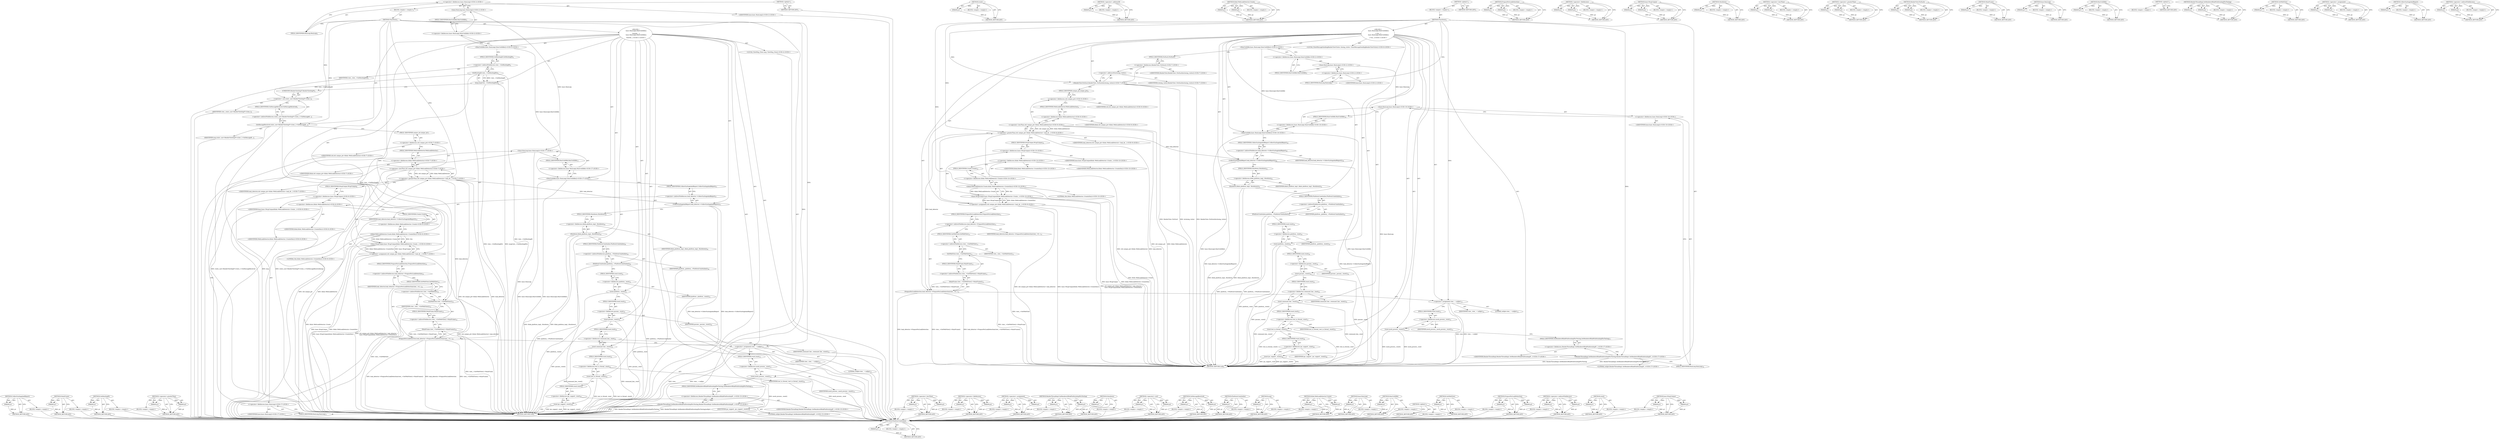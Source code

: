 digraph "&lt;operator&gt;.indirectFieldAccess" {
vulnerable_217 [label=<(METHOD,CollectGarbageAndReport)>];
vulnerable_218 [label=<(PARAM,p1)>];
vulnerable_219 [label=<(BLOCK,&lt;empty&gt;,&lt;empty&gt;)>];
vulnerable_220 [label=<(METHOD_RETURN,ANY)>];
vulnerable_200 [label=<(METHOD,MainFrame)>];
vulnerable_201 [label=<(PARAM,p1)>];
vulnerable_202 [label=<(BLOCK,&lt;empty&gt;,&lt;empty&gt;)>];
vulnerable_203 [label=<(METHOD_RETURN,ANY)>];
vulnerable_151 [label=<(METHOD,GetRoutingID)>];
vulnerable_152 [label=<(PARAM,p1)>];
vulnerable_153 [label=<(BLOCK,&lt;empty&gt;,&lt;empty&gt;)>];
vulnerable_154 [label=<(METHOD_RETURN,ANY)>];
vulnerable_175 [label=<(METHOD,&lt;operator&gt;.greaterThan)>];
vulnerable_176 [label=<(PARAM,p1)>];
vulnerable_177 [label=<(PARAM,p2)>];
vulnerable_178 [label=<(BLOCK,&lt;empty&gt;,&lt;empty&gt;)>];
vulnerable_179 [label=<(METHOD_RETURN,ANY)>];
vulnerable_6 [label=<(METHOD,&lt;global&gt;)<SUB>1</SUB>>];
vulnerable_7 [label=<(BLOCK,&lt;empty&gt;,&lt;empty&gt;)<SUB>1</SUB>>];
vulnerable_8 [label=<(METHOD,TearDown)<SUB>1</SUB>>];
vulnerable_9 [label="<(BLOCK,{
   base::RunLoop().RunUntilIdle();
 
  ViewMs...,{
   base::RunLoop().RunUntilIdle();
 
  ViewMs...)<SUB>1</SUB>>"];
vulnerable_10 [label="<(RunUntilIdle,base::RunLoop().RunUntilIdle())<SUB>2</SUB>>"];
vulnerable_11 [label="<(&lt;operator&gt;.fieldAccess,base::RunLoop().RunUntilIdle)<SUB>2</SUB>>"];
vulnerable_12 [label="<(base.RunLoop,base::RunLoop())<SUB>2</SUB>>"];
vulnerable_13 [label="<(&lt;operator&gt;.fieldAccess,base::RunLoop)<SUB>2</SUB>>"];
vulnerable_14 [label="<(IDENTIFIER,base,base::RunLoop())<SUB>2</SUB>>"];
vulnerable_15 [label=<(FIELD_IDENTIFIER,RunLoop,RunLoop)<SUB>2</SUB>>];
vulnerable_16 [label=<(FIELD_IDENTIFIER,RunUntilIdle,RunUntilIdle)<SUB>2</SUB>>];
vulnerable_17 [label="<(LOCAL,ViewMsg_Close msg: ViewMsg_Close)<SUB>4</SUB>>"];
vulnerable_18 [label=<(msg,msg(view_-&gt;GetRoutingID()))<SUB>4</SUB>>];
vulnerable_19 [label=<(GetRoutingID,view_-&gt;GetRoutingID())<SUB>4</SUB>>];
vulnerable_20 [label=<(&lt;operator&gt;.indirectFieldAccess,view_-&gt;GetRoutingID)<SUB>4</SUB>>];
vulnerable_21 [label=<(IDENTIFIER,view_,view_-&gt;GetRoutingID())<SUB>4</SUB>>];
vulnerable_22 [label=<(FIELD_IDENTIFIER,GetRoutingID,GetRoutingID)<SUB>4</SUB>>];
vulnerable_23 [label=<(OnMessageReceived,static_cast&lt;RenderViewImpl*&gt;(view_)-&gt;OnMessageR...)<SUB>5</SUB>>];
vulnerable_24 [label=<(&lt;operator&gt;.indirectFieldAccess,static_cast&lt;RenderViewImpl*&gt;(view_)-&gt;OnMessageR...)<SUB>5</SUB>>];
vulnerable_25 [label=<(&lt;operator&gt;.cast,static_cast&lt;RenderViewImpl*&gt;(view_))<SUB>5</SUB>>];
vulnerable_26 [label=<(UNKNOWN,RenderViewImpl*,RenderViewImpl*)<SUB>5</SUB>>];
vulnerable_27 [label=<(IDENTIFIER,view_,static_cast&lt;RenderViewImpl*&gt;(view_))<SUB>5</SUB>>];
vulnerable_28 [label=<(FIELD_IDENTIFIER,OnMessageReceived,OnMessageReceived)<SUB>5</SUB>>];
vulnerable_29 [label=<(IDENTIFIER,msg,static_cast&lt;RenderViewImpl*&gt;(view_)-&gt;OnMessageR...)<SUB>5</SUB>>];
vulnerable_30 [label="<(&lt;operator&gt;.assignment,std::unique_ptr&lt;blink::WebLeakDetector&gt; leak_de...)<SUB>7</SUB>>"];
vulnerable_31 [label="<(&lt;operator&gt;.greaterThan,std::unique_ptr&lt;blink::WebLeakDetector&gt; leak_de...)<SUB>7</SUB>>"];
vulnerable_32 [label="<(&lt;operator&gt;.lessThan,std::unique_ptr&lt;blink::WebLeakDetector)<SUB>7</SUB>>"];
vulnerable_33 [label="<(&lt;operator&gt;.fieldAccess,std::unique_ptr)<SUB>7</SUB>>"];
vulnerable_34 [label="<(IDENTIFIER,std,std::unique_ptr&lt;blink::WebLeakDetector)<SUB>7</SUB>>"];
vulnerable_35 [label=<(FIELD_IDENTIFIER,unique_ptr,unique_ptr)<SUB>7</SUB>>];
vulnerable_36 [label="<(&lt;operator&gt;.fieldAccess,blink::WebLeakDetector)<SUB>7</SUB>>"];
vulnerable_37 [label="<(IDENTIFIER,blink,std::unique_ptr&lt;blink::WebLeakDetector)<SUB>7</SUB>>"];
vulnerable_38 [label=<(FIELD_IDENTIFIER,WebLeakDetector,WebLeakDetector)<SUB>7</SUB>>];
vulnerable_39 [label="<(IDENTIFIER,leak_detector,std::unique_ptr&lt;blink::WebLeakDetector&gt; leak_de...)<SUB>7</SUB>>"];
vulnerable_40 [label="<(base.WrapUnique,base::WrapUnique(blink::WebLeakDetector::Create...)<SUB>8</SUB>>"];
vulnerable_41 [label="<(&lt;operator&gt;.fieldAccess,base::WrapUnique)<SUB>8</SUB>>"];
vulnerable_42 [label="<(IDENTIFIER,base,base::WrapUnique(blink::WebLeakDetector::Create...)<SUB>8</SUB>>"];
vulnerable_43 [label=<(FIELD_IDENTIFIER,WrapUnique,WrapUnique)<SUB>8</SUB>>];
vulnerable_44 [label="<(blink.WebLeakDetector.Create,blink::WebLeakDetector::Create(this))<SUB>8</SUB>>"];
vulnerable_45 [label="<(&lt;operator&gt;.fieldAccess,blink::WebLeakDetector::Create)<SUB>8</SUB>>"];
vulnerable_46 [label="<(&lt;operator&gt;.fieldAccess,blink::WebLeakDetector)<SUB>8</SUB>>"];
vulnerable_47 [label="<(IDENTIFIER,blink,blink::WebLeakDetector::Create(this))<SUB>8</SUB>>"];
vulnerable_48 [label="<(IDENTIFIER,WebLeakDetector,blink::WebLeakDetector::Create(this))<SUB>8</SUB>>"];
vulnerable_49 [label=<(FIELD_IDENTIFIER,Create,Create)<SUB>8</SUB>>];
vulnerable_50 [label="<(LITERAL,this,blink::WebLeakDetector::Create(this))<SUB>8</SUB>>"];
vulnerable_51 [label=<(PrepareForLeakDetection,leak_detector-&gt;PrepareForLeakDetection(view_-&gt;G...)<SUB>10</SUB>>];
vulnerable_52 [label=<(&lt;operator&gt;.indirectFieldAccess,leak_detector-&gt;PrepareForLeakDetection)<SUB>10</SUB>>];
vulnerable_53 [label=<(IDENTIFIER,leak_detector,leak_detector-&gt;PrepareForLeakDetection(view_-&gt;G...)<SUB>10</SUB>>];
vulnerable_54 [label=<(FIELD_IDENTIFIER,PrepareForLeakDetection,PrepareForLeakDetection)<SUB>10</SUB>>];
vulnerable_55 [label=<(MainFrame,view_-&gt;GetWebView()-&gt;MainFrame())<SUB>10</SUB>>];
vulnerable_56 [label=<(&lt;operator&gt;.indirectFieldAccess,view_-&gt;GetWebView()-&gt;MainFrame)<SUB>10</SUB>>];
vulnerable_57 [label=<(GetWebView,view_-&gt;GetWebView())<SUB>10</SUB>>];
vulnerable_58 [label=<(&lt;operator&gt;.indirectFieldAccess,view_-&gt;GetWebView)<SUB>10</SUB>>];
vulnerable_59 [label=<(IDENTIFIER,view_,view_-&gt;GetWebView())<SUB>10</SUB>>];
vulnerable_60 [label=<(FIELD_IDENTIFIER,GetWebView,GetWebView)<SUB>10</SUB>>];
vulnerable_61 [label=<(FIELD_IDENTIFIER,MainFrame,MainFrame)<SUB>10</SUB>>];
vulnerable_62 [label=<(&lt;operator&gt;.assignment,view_ = nullptr)<SUB>12</SUB>>];
vulnerable_63 [label=<(IDENTIFIER,view_,view_ = nullptr)<SUB>12</SUB>>];
vulnerable_64 [label=<(LITERAL,nullptr,view_ = nullptr)<SUB>12</SUB>>];
vulnerable_65 [label=<(reset,mock_process_.reset())<SUB>13</SUB>>];
vulnerable_66 [label=<(&lt;operator&gt;.fieldAccess,mock_process_.reset)<SUB>13</SUB>>];
vulnerable_67 [label=<(IDENTIFIER,mock_process_,mock_process_.reset())<SUB>13</SUB>>];
vulnerable_68 [label=<(FIELD_IDENTIFIER,reset,reset)<SUB>13</SUB>>];
vulnerable_69 [label="<(RenderThreadImpl.SetRendererBlinkPlatformImplForTesting,RenderThreadImpl::SetRendererBlinkPlatformImplF...)<SUB>15</SUB>>"];
vulnerable_70 [label="<(&lt;operator&gt;.fieldAccess,RenderThreadImpl::SetRendererBlinkPlatformImplF...)<SUB>15</SUB>>"];
vulnerable_71 [label="<(IDENTIFIER,RenderThreadImpl,RenderThreadImpl::SetRendererBlinkPlatformImplF...)<SUB>15</SUB>>"];
vulnerable_72 [label=<(FIELD_IDENTIFIER,SetRendererBlinkPlatformImplForTesting,SetRendererBlinkPlatformImplForTesting)<SUB>15</SUB>>];
vulnerable_73 [label="<(LITERAL,nullptr,RenderThreadImpl::SetRendererBlinkPlatformImplF...)<SUB>15</SUB>>"];
vulnerable_74 [label="<(RunUntilIdle,base::RunLoop().RunUntilIdle())<SUB>17</SUB>>"];
vulnerable_75 [label="<(&lt;operator&gt;.fieldAccess,base::RunLoop().RunUntilIdle)<SUB>17</SUB>>"];
vulnerable_76 [label="<(base.RunLoop,base::RunLoop())<SUB>17</SUB>>"];
vulnerable_77 [label="<(&lt;operator&gt;.fieldAccess,base::RunLoop)<SUB>17</SUB>>"];
vulnerable_78 [label="<(IDENTIFIER,base,base::RunLoop())<SUB>17</SUB>>"];
vulnerable_79 [label=<(FIELD_IDENTIFIER,RunLoop,RunLoop)<SUB>17</SUB>>];
vulnerable_80 [label=<(FIELD_IDENTIFIER,RunUntilIdle,RunUntilIdle)<SUB>17</SUB>>];
vulnerable_81 [label=<(CollectGarbageAndReport,leak_detector-&gt;CollectGarbageAndReport())<SUB>27</SUB>>];
vulnerable_82 [label=<(&lt;operator&gt;.indirectFieldAccess,leak_detector-&gt;CollectGarbageAndReport)<SUB>27</SUB>>];
vulnerable_83 [label=<(IDENTIFIER,leak_detector,leak_detector-&gt;CollectGarbageAndReport())<SUB>27</SUB>>];
vulnerable_84 [label=<(FIELD_IDENTIFIER,CollectGarbageAndReport,CollectGarbageAndReport)<SUB>27</SUB>>];
vulnerable_85 [label=<(Shutdown,blink_platform_impl_.Shutdown())<SUB>29</SUB>>];
vulnerable_86 [label=<(&lt;operator&gt;.fieldAccess,blink_platform_impl_.Shutdown)<SUB>29</SUB>>];
vulnerable_87 [label=<(IDENTIFIER,blink_platform_impl_,blink_platform_impl_.Shutdown())<SUB>29</SUB>>];
vulnerable_88 [label=<(FIELD_IDENTIFIER,Shutdown,Shutdown)<SUB>29</SUB>>];
vulnerable_89 [label=<(PlatformUninitialize,platform_-&gt;PlatformUninitialize())<SUB>30</SUB>>];
vulnerable_90 [label=<(&lt;operator&gt;.indirectFieldAccess,platform_-&gt;PlatformUninitialize)<SUB>30</SUB>>];
vulnerable_91 [label=<(IDENTIFIER,platform_,platform_-&gt;PlatformUninitialize())<SUB>30</SUB>>];
vulnerable_92 [label=<(FIELD_IDENTIFIER,PlatformUninitialize,PlatformUninitialize)<SUB>30</SUB>>];
vulnerable_93 [label=<(reset,platform_.reset())<SUB>31</SUB>>];
vulnerable_94 [label=<(&lt;operator&gt;.fieldAccess,platform_.reset)<SUB>31</SUB>>];
vulnerable_95 [label=<(IDENTIFIER,platform_,platform_.reset())<SUB>31</SUB>>];
vulnerable_96 [label=<(FIELD_IDENTIFIER,reset,reset)<SUB>31</SUB>>];
vulnerable_97 [label=<(reset,params_.reset())<SUB>32</SUB>>];
vulnerable_98 [label=<(&lt;operator&gt;.fieldAccess,params_.reset)<SUB>32</SUB>>];
vulnerable_99 [label=<(IDENTIFIER,params_,params_.reset())<SUB>32</SUB>>];
vulnerable_100 [label=<(FIELD_IDENTIFIER,reset,reset)<SUB>32</SUB>>];
vulnerable_101 [label=<(reset,command_line_.reset())<SUB>33</SUB>>];
vulnerable_102 [label=<(&lt;operator&gt;.fieldAccess,command_line_.reset)<SUB>33</SUB>>];
vulnerable_103 [label=<(IDENTIFIER,command_line_,command_line_.reset())<SUB>33</SUB>>];
vulnerable_104 [label=<(FIELD_IDENTIFIER,reset,reset)<SUB>33</SUB>>];
vulnerable_105 [label=<(reset,test_io_thread_.reset())<SUB>35</SUB>>];
vulnerable_106 [label=<(&lt;operator&gt;.fieldAccess,test_io_thread_.reset)<SUB>35</SUB>>];
vulnerable_107 [label=<(IDENTIFIER,test_io_thread_,test_io_thread_.reset())<SUB>35</SUB>>];
vulnerable_108 [label=<(FIELD_IDENTIFIER,reset,reset)<SUB>35</SUB>>];
vulnerable_109 [label=<(reset,ipc_support_.reset())<SUB>36</SUB>>];
vulnerable_110 [label=<(&lt;operator&gt;.fieldAccess,ipc_support_.reset)<SUB>36</SUB>>];
vulnerable_111 [label=<(IDENTIFIER,ipc_support_,ipc_support_.reset())<SUB>36</SUB>>];
vulnerable_112 [label=<(FIELD_IDENTIFIER,reset,reset)<SUB>36</SUB>>];
vulnerable_113 [label=<(METHOD_RETURN,void)<SUB>1</SUB>>];
vulnerable_115 [label=<(METHOD_RETURN,ANY)<SUB>1</SUB>>];
vulnerable_180 [label=<(METHOD,&lt;operator&gt;.lessThan)>];
vulnerable_181 [label=<(PARAM,p1)>];
vulnerable_182 [label=<(PARAM,p2)>];
vulnerable_183 [label=<(BLOCK,&lt;empty&gt;,&lt;empty&gt;)>];
vulnerable_184 [label=<(METHOD_RETURN,ANY)>];
vulnerable_138 [label=<(METHOD,&lt;operator&gt;.fieldAccess)>];
vulnerable_139 [label=<(PARAM,p1)>];
vulnerable_140 [label=<(PARAM,p2)>];
vulnerable_141 [label=<(BLOCK,&lt;empty&gt;,&lt;empty&gt;)>];
vulnerable_142 [label=<(METHOD_RETURN,ANY)>];
vulnerable_170 [label=<(METHOD,&lt;operator&gt;.assignment)>];
vulnerable_171 [label=<(PARAM,p1)>];
vulnerable_172 [label=<(PARAM,p2)>];
vulnerable_173 [label=<(BLOCK,&lt;empty&gt;,&lt;empty&gt;)>];
vulnerable_174 [label=<(METHOD_RETURN,ANY)>];
vulnerable_212 [label=<(METHOD,RenderThreadImpl.SetRendererBlinkPlatformImplForTesting)>];
vulnerable_213 [label=<(PARAM,p1)>];
vulnerable_214 [label=<(PARAM,p2)>];
vulnerable_215 [label=<(BLOCK,&lt;empty&gt;,&lt;empty&gt;)>];
vulnerable_216 [label=<(METHOD_RETURN,ANY)>];
vulnerable_221 [label=<(METHOD,Shutdown)>];
vulnerable_222 [label=<(PARAM,p1)>];
vulnerable_223 [label=<(BLOCK,&lt;empty&gt;,&lt;empty&gt;)>];
vulnerable_224 [label=<(METHOD_RETURN,ANY)>];
vulnerable_165 [label=<(METHOD,&lt;operator&gt;.cast)>];
vulnerable_166 [label=<(PARAM,p1)>];
vulnerable_167 [label=<(PARAM,p2)>];
vulnerable_168 [label=<(BLOCK,&lt;empty&gt;,&lt;empty&gt;)>];
vulnerable_169 [label=<(METHOD_RETURN,ANY)>];
vulnerable_160 [label=<(METHOD,OnMessageReceived)>];
vulnerable_161 [label=<(PARAM,p1)>];
vulnerable_162 [label=<(PARAM,p2)>];
vulnerable_163 [label=<(BLOCK,&lt;empty&gt;,&lt;empty&gt;)>];
vulnerable_164 [label=<(METHOD_RETURN,ANY)>];
vulnerable_225 [label=<(METHOD,PlatformUninitialize)>];
vulnerable_226 [label=<(PARAM,p1)>];
vulnerable_227 [label=<(BLOCK,&lt;empty&gt;,&lt;empty&gt;)>];
vulnerable_228 [label=<(METHOD_RETURN,ANY)>];
vulnerable_147 [label=<(METHOD,msg)>];
vulnerable_148 [label=<(PARAM,p1)>];
vulnerable_149 [label=<(BLOCK,&lt;empty&gt;,&lt;empty&gt;)>];
vulnerable_150 [label=<(METHOD_RETURN,ANY)>];
vulnerable_190 [label=<(METHOD,blink.WebLeakDetector.Create)>];
vulnerable_191 [label=<(PARAM,p1)>];
vulnerable_192 [label=<(PARAM,p2)>];
vulnerable_193 [label=<(BLOCK,&lt;empty&gt;,&lt;empty&gt;)>];
vulnerable_194 [label=<(METHOD_RETURN,ANY)>];
vulnerable_143 [label=<(METHOD,base.RunLoop)>];
vulnerable_144 [label=<(PARAM,p1)>];
vulnerable_145 [label=<(BLOCK,&lt;empty&gt;,&lt;empty&gt;)>];
vulnerable_146 [label=<(METHOD_RETURN,ANY)>];
vulnerable_134 [label=<(METHOD,RunUntilIdle)>];
vulnerable_135 [label=<(PARAM,p1)>];
vulnerable_136 [label=<(BLOCK,&lt;empty&gt;,&lt;empty&gt;)>];
vulnerable_137 [label=<(METHOD_RETURN,ANY)>];
vulnerable_128 [label=<(METHOD,&lt;global&gt;)<SUB>1</SUB>>];
vulnerable_129 [label=<(BLOCK,&lt;empty&gt;,&lt;empty&gt;)>];
vulnerable_130 [label=<(METHOD_RETURN,ANY)>];
vulnerable_204 [label=<(METHOD,GetWebView)>];
vulnerable_205 [label=<(PARAM,p1)>];
vulnerable_206 [label=<(BLOCK,&lt;empty&gt;,&lt;empty&gt;)>];
vulnerable_207 [label=<(METHOD_RETURN,ANY)>];
vulnerable_195 [label=<(METHOD,PrepareForLeakDetection)>];
vulnerable_196 [label=<(PARAM,p1)>];
vulnerable_197 [label=<(PARAM,p2)>];
vulnerable_198 [label=<(BLOCK,&lt;empty&gt;,&lt;empty&gt;)>];
vulnerable_199 [label=<(METHOD_RETURN,ANY)>];
vulnerable_155 [label=<(METHOD,&lt;operator&gt;.indirectFieldAccess)>];
vulnerable_156 [label=<(PARAM,p1)>];
vulnerable_157 [label=<(PARAM,p2)>];
vulnerable_158 [label=<(BLOCK,&lt;empty&gt;,&lt;empty&gt;)>];
vulnerable_159 [label=<(METHOD_RETURN,ANY)>];
vulnerable_208 [label=<(METHOD,reset)>];
vulnerable_209 [label=<(PARAM,p1)>];
vulnerable_210 [label=<(BLOCK,&lt;empty&gt;,&lt;empty&gt;)>];
vulnerable_211 [label=<(METHOD_RETURN,ANY)>];
vulnerable_185 [label=<(METHOD,base.WrapUnique)>];
vulnerable_186 [label=<(PARAM,p1)>];
vulnerable_187 [label=<(PARAM,p2)>];
vulnerable_188 [label=<(BLOCK,&lt;empty&gt;,&lt;empty&gt;)>];
vulnerable_189 [label=<(METHOD_RETURN,ANY)>];
fixed_210 [label=<(METHOD,PlatformUninitialize)>];
fixed_211 [label=<(PARAM,p1)>];
fixed_212 [label=<(BLOCK,&lt;empty&gt;,&lt;empty&gt;)>];
fixed_213 [label=<(METHOD_RETURN,ANY)>];
fixed_193 [label=<(METHOD,reset)>];
fixed_194 [label=<(PARAM,p1)>];
fixed_195 [label=<(BLOCK,&lt;empty&gt;,&lt;empty&gt;)>];
fixed_196 [label=<(METHOD_RETURN,ANY)>];
fixed_146 [label=<(METHOD,&lt;operator&gt;.addressOf)>];
fixed_147 [label=<(PARAM,p1)>];
fixed_148 [label=<(BLOCK,&lt;empty&gt;,&lt;empty&gt;)>];
fixed_149 [label=<(METHOD_RETURN,ANY)>];
fixed_170 [label=<(METHOD,blink.WebLeakDetector.Create)>];
fixed_171 [label=<(PARAM,p1)>];
fixed_172 [label=<(PARAM,p2)>];
fixed_173 [label=<(BLOCK,&lt;empty&gt;,&lt;empty&gt;)>];
fixed_174 [label=<(METHOD_RETURN,ANY)>];
fixed_6 [label=<(METHOD,&lt;global&gt;)<SUB>1</SUB>>];
fixed_7 [label=<(BLOCK,&lt;empty&gt;,&lt;empty&gt;)<SUB>1</SUB>>];
fixed_8 [label=<(METHOD,TearDown)<SUB>1</SUB>>];
fixed_9 [label="<(BLOCK,{
   base::RunLoop().RunUntilIdle();
 
  // Clo...,{
   base::RunLoop().RunUntilIdle();
 
  // Clo...)<SUB>1</SUB>>"];
fixed_10 [label="<(RunUntilIdle,base::RunLoop().RunUntilIdle())<SUB>2</SUB>>"];
fixed_11 [label="<(&lt;operator&gt;.fieldAccess,base::RunLoop().RunUntilIdle)<SUB>2</SUB>>"];
fixed_12 [label="<(base.RunLoop,base::RunLoop())<SUB>2</SUB>>"];
fixed_13 [label="<(&lt;operator&gt;.fieldAccess,base::RunLoop)<SUB>2</SUB>>"];
fixed_14 [label="<(IDENTIFIER,base,base::RunLoop())<SUB>2</SUB>>"];
fixed_15 [label=<(FIELD_IDENTIFIER,RunLoop,RunLoop)<SUB>2</SUB>>];
fixed_16 [label=<(FIELD_IDENTIFIER,RunUntilIdle,RunUntilIdle)<SUB>2</SUB>>];
fixed_17 [label="<(LOCAL,CloseMessageSendingRenderViewVisitor closing_visitor: CloseMessageSendingRenderViewVisitor)<SUB>6</SUB>>"];
fixed_18 [label="<(RenderView.ForEach,RenderView::ForEach(&amp;closing_visitor))<SUB>7</SUB>>"];
fixed_19 [label="<(&lt;operator&gt;.fieldAccess,RenderView::ForEach)<SUB>7</SUB>>"];
fixed_20 [label="<(IDENTIFIER,RenderView,RenderView::ForEach(&amp;closing_visitor))<SUB>7</SUB>>"];
fixed_21 [label=<(FIELD_IDENTIFIER,ForEach,ForEach)<SUB>7</SUB>>];
fixed_22 [label=<(&lt;operator&gt;.addressOf,&amp;closing_visitor)<SUB>7</SUB>>];
fixed_23 [label="<(IDENTIFIER,closing_visitor,RenderView::ForEach(&amp;closing_visitor))<SUB>7</SUB>>"];
fixed_24 [label="<(&lt;operator&gt;.assignment,std::unique_ptr&lt;blink::WebLeakDetector&gt; leak_de...)<SUB>9</SUB>>"];
fixed_25 [label="<(&lt;operator&gt;.greaterThan,std::unique_ptr&lt;blink::WebLeakDetector&gt; leak_de...)<SUB>9</SUB>>"];
fixed_26 [label="<(&lt;operator&gt;.lessThan,std::unique_ptr&lt;blink::WebLeakDetector)<SUB>9</SUB>>"];
fixed_27 [label="<(&lt;operator&gt;.fieldAccess,std::unique_ptr)<SUB>9</SUB>>"];
fixed_28 [label="<(IDENTIFIER,std,std::unique_ptr&lt;blink::WebLeakDetector)<SUB>9</SUB>>"];
fixed_29 [label=<(FIELD_IDENTIFIER,unique_ptr,unique_ptr)<SUB>9</SUB>>];
fixed_30 [label="<(&lt;operator&gt;.fieldAccess,blink::WebLeakDetector)<SUB>9</SUB>>"];
fixed_31 [label="<(IDENTIFIER,blink,std::unique_ptr&lt;blink::WebLeakDetector)<SUB>9</SUB>>"];
fixed_32 [label=<(FIELD_IDENTIFIER,WebLeakDetector,WebLeakDetector)<SUB>9</SUB>>];
fixed_33 [label="<(IDENTIFIER,leak_detector,std::unique_ptr&lt;blink::WebLeakDetector&gt; leak_de...)<SUB>9</SUB>>"];
fixed_34 [label="<(base.WrapUnique,base::WrapUnique(blink::WebLeakDetector::Create...)<SUB>10</SUB>>"];
fixed_35 [label="<(&lt;operator&gt;.fieldAccess,base::WrapUnique)<SUB>10</SUB>>"];
fixed_36 [label="<(IDENTIFIER,base,base::WrapUnique(blink::WebLeakDetector::Create...)<SUB>10</SUB>>"];
fixed_37 [label=<(FIELD_IDENTIFIER,WrapUnique,WrapUnique)<SUB>10</SUB>>];
fixed_38 [label="<(blink.WebLeakDetector.Create,blink::WebLeakDetector::Create(this))<SUB>10</SUB>>"];
fixed_39 [label="<(&lt;operator&gt;.fieldAccess,blink::WebLeakDetector::Create)<SUB>10</SUB>>"];
fixed_40 [label="<(&lt;operator&gt;.fieldAccess,blink::WebLeakDetector)<SUB>10</SUB>>"];
fixed_41 [label="<(IDENTIFIER,blink,blink::WebLeakDetector::Create(this))<SUB>10</SUB>>"];
fixed_42 [label="<(IDENTIFIER,WebLeakDetector,blink::WebLeakDetector::Create(this))<SUB>10</SUB>>"];
fixed_43 [label=<(FIELD_IDENTIFIER,Create,Create)<SUB>10</SUB>>];
fixed_44 [label="<(LITERAL,this,blink::WebLeakDetector::Create(this))<SUB>10</SUB>>"];
fixed_45 [label=<(PrepareForLeakDetection,leak_detector-&gt;PrepareForLeakDetection(view_-&gt;G...)<SUB>12</SUB>>];
fixed_46 [label=<(&lt;operator&gt;.indirectFieldAccess,leak_detector-&gt;PrepareForLeakDetection)<SUB>12</SUB>>];
fixed_47 [label=<(IDENTIFIER,leak_detector,leak_detector-&gt;PrepareForLeakDetection(view_-&gt;G...)<SUB>12</SUB>>];
fixed_48 [label=<(FIELD_IDENTIFIER,PrepareForLeakDetection,PrepareForLeakDetection)<SUB>12</SUB>>];
fixed_49 [label=<(MainFrame,view_-&gt;GetWebView()-&gt;MainFrame())<SUB>12</SUB>>];
fixed_50 [label=<(&lt;operator&gt;.indirectFieldAccess,view_-&gt;GetWebView()-&gt;MainFrame)<SUB>12</SUB>>];
fixed_51 [label=<(GetWebView,view_-&gt;GetWebView())<SUB>12</SUB>>];
fixed_52 [label=<(&lt;operator&gt;.indirectFieldAccess,view_-&gt;GetWebView)<SUB>12</SUB>>];
fixed_53 [label=<(IDENTIFIER,view_,view_-&gt;GetWebView())<SUB>12</SUB>>];
fixed_54 [label=<(FIELD_IDENTIFIER,GetWebView,GetWebView)<SUB>12</SUB>>];
fixed_55 [label=<(FIELD_IDENTIFIER,MainFrame,MainFrame)<SUB>12</SUB>>];
fixed_56 [label=<(&lt;operator&gt;.assignment,view_ = nullptr)<SUB>14</SUB>>];
fixed_57 [label=<(IDENTIFIER,view_,view_ = nullptr)<SUB>14</SUB>>];
fixed_58 [label=<(LITERAL,nullptr,view_ = nullptr)<SUB>14</SUB>>];
fixed_59 [label=<(reset,mock_process_.reset())<SUB>15</SUB>>];
fixed_60 [label=<(&lt;operator&gt;.fieldAccess,mock_process_.reset)<SUB>15</SUB>>];
fixed_61 [label=<(IDENTIFIER,mock_process_,mock_process_.reset())<SUB>15</SUB>>];
fixed_62 [label=<(FIELD_IDENTIFIER,reset,reset)<SUB>15</SUB>>];
fixed_63 [label="<(RenderThreadImpl.SetRendererBlinkPlatformImplForTesting,RenderThreadImpl::SetRendererBlinkPlatformImplF...)<SUB>17</SUB>>"];
fixed_64 [label="<(&lt;operator&gt;.fieldAccess,RenderThreadImpl::SetRendererBlinkPlatformImplF...)<SUB>17</SUB>>"];
fixed_65 [label="<(IDENTIFIER,RenderThreadImpl,RenderThreadImpl::SetRendererBlinkPlatformImplF...)<SUB>17</SUB>>"];
fixed_66 [label=<(FIELD_IDENTIFIER,SetRendererBlinkPlatformImplForTesting,SetRendererBlinkPlatformImplForTesting)<SUB>17</SUB>>];
fixed_67 [label="<(LITERAL,nullptr,RenderThreadImpl::SetRendererBlinkPlatformImplF...)<SUB>17</SUB>>"];
fixed_68 [label="<(RunUntilIdle,base::RunLoop().RunUntilIdle())<SUB>19</SUB>>"];
fixed_69 [label="<(&lt;operator&gt;.fieldAccess,base::RunLoop().RunUntilIdle)<SUB>19</SUB>>"];
fixed_70 [label="<(base.RunLoop,base::RunLoop())<SUB>19</SUB>>"];
fixed_71 [label="<(&lt;operator&gt;.fieldAccess,base::RunLoop)<SUB>19</SUB>>"];
fixed_72 [label="<(IDENTIFIER,base,base::RunLoop())<SUB>19</SUB>>"];
fixed_73 [label=<(FIELD_IDENTIFIER,RunLoop,RunLoop)<SUB>19</SUB>>];
fixed_74 [label=<(FIELD_IDENTIFIER,RunUntilIdle,RunUntilIdle)<SUB>19</SUB>>];
fixed_75 [label=<(CollectGarbageAndReport,leak_detector-&gt;CollectGarbageAndReport())<SUB>29</SUB>>];
fixed_76 [label=<(&lt;operator&gt;.indirectFieldAccess,leak_detector-&gt;CollectGarbageAndReport)<SUB>29</SUB>>];
fixed_77 [label=<(IDENTIFIER,leak_detector,leak_detector-&gt;CollectGarbageAndReport())<SUB>29</SUB>>];
fixed_78 [label=<(FIELD_IDENTIFIER,CollectGarbageAndReport,CollectGarbageAndReport)<SUB>29</SUB>>];
fixed_79 [label=<(Shutdown,blink_platform_impl_.Shutdown())<SUB>31</SUB>>];
fixed_80 [label=<(&lt;operator&gt;.fieldAccess,blink_platform_impl_.Shutdown)<SUB>31</SUB>>];
fixed_81 [label=<(IDENTIFIER,blink_platform_impl_,blink_platform_impl_.Shutdown())<SUB>31</SUB>>];
fixed_82 [label=<(FIELD_IDENTIFIER,Shutdown,Shutdown)<SUB>31</SUB>>];
fixed_83 [label=<(PlatformUninitialize,platform_-&gt;PlatformUninitialize())<SUB>32</SUB>>];
fixed_84 [label=<(&lt;operator&gt;.indirectFieldAccess,platform_-&gt;PlatformUninitialize)<SUB>32</SUB>>];
fixed_85 [label=<(IDENTIFIER,platform_,platform_-&gt;PlatformUninitialize())<SUB>32</SUB>>];
fixed_86 [label=<(FIELD_IDENTIFIER,PlatformUninitialize,PlatformUninitialize)<SUB>32</SUB>>];
fixed_87 [label=<(reset,platform_.reset())<SUB>33</SUB>>];
fixed_88 [label=<(&lt;operator&gt;.fieldAccess,platform_.reset)<SUB>33</SUB>>];
fixed_89 [label=<(IDENTIFIER,platform_,platform_.reset())<SUB>33</SUB>>];
fixed_90 [label=<(FIELD_IDENTIFIER,reset,reset)<SUB>33</SUB>>];
fixed_91 [label=<(reset,params_.reset())<SUB>34</SUB>>];
fixed_92 [label=<(&lt;operator&gt;.fieldAccess,params_.reset)<SUB>34</SUB>>];
fixed_93 [label=<(IDENTIFIER,params_,params_.reset())<SUB>34</SUB>>];
fixed_94 [label=<(FIELD_IDENTIFIER,reset,reset)<SUB>34</SUB>>];
fixed_95 [label=<(reset,command_line_.reset())<SUB>35</SUB>>];
fixed_96 [label=<(&lt;operator&gt;.fieldAccess,command_line_.reset)<SUB>35</SUB>>];
fixed_97 [label=<(IDENTIFIER,command_line_,command_line_.reset())<SUB>35</SUB>>];
fixed_98 [label=<(FIELD_IDENTIFIER,reset,reset)<SUB>35</SUB>>];
fixed_99 [label=<(reset,test_io_thread_.reset())<SUB>37</SUB>>];
fixed_100 [label=<(&lt;operator&gt;.fieldAccess,test_io_thread_.reset)<SUB>37</SUB>>];
fixed_101 [label=<(IDENTIFIER,test_io_thread_,test_io_thread_.reset())<SUB>37</SUB>>];
fixed_102 [label=<(FIELD_IDENTIFIER,reset,reset)<SUB>37</SUB>>];
fixed_103 [label=<(reset,ipc_support_.reset())<SUB>38</SUB>>];
fixed_104 [label=<(&lt;operator&gt;.fieldAccess,ipc_support_.reset)<SUB>38</SUB>>];
fixed_105 [label=<(IDENTIFIER,ipc_support_,ipc_support_.reset())<SUB>38</SUB>>];
fixed_106 [label=<(FIELD_IDENTIFIER,reset,reset)<SUB>38</SUB>>];
fixed_107 [label=<(METHOD_RETURN,void)<SUB>1</SUB>>];
fixed_109 [label=<(METHOD_RETURN,ANY)<SUB>1</SUB>>];
fixed_175 [label=<(METHOD,PrepareForLeakDetection)>];
fixed_176 [label=<(PARAM,p1)>];
fixed_177 [label=<(PARAM,p2)>];
fixed_178 [label=<(BLOCK,&lt;empty&gt;,&lt;empty&gt;)>];
fixed_179 [label=<(METHOD_RETURN,ANY)>];
fixed_132 [label=<(METHOD,&lt;operator&gt;.fieldAccess)>];
fixed_133 [label=<(PARAM,p1)>];
fixed_134 [label=<(PARAM,p2)>];
fixed_135 [label=<(BLOCK,&lt;empty&gt;,&lt;empty&gt;)>];
fixed_136 [label=<(METHOD_RETURN,ANY)>];
fixed_165 [label=<(METHOD,base.WrapUnique)>];
fixed_166 [label=<(PARAM,p1)>];
fixed_167 [label=<(PARAM,p2)>];
fixed_168 [label=<(BLOCK,&lt;empty&gt;,&lt;empty&gt;)>];
fixed_169 [label=<(METHOD_RETURN,ANY)>];
fixed_206 [label=<(METHOD,Shutdown)>];
fixed_207 [label=<(PARAM,p1)>];
fixed_208 [label=<(BLOCK,&lt;empty&gt;,&lt;empty&gt;)>];
fixed_209 [label=<(METHOD_RETURN,ANY)>];
fixed_160 [label=<(METHOD,&lt;operator&gt;.lessThan)>];
fixed_161 [label=<(PARAM,p1)>];
fixed_162 [label=<(PARAM,p2)>];
fixed_163 [label=<(BLOCK,&lt;empty&gt;,&lt;empty&gt;)>];
fixed_164 [label=<(METHOD_RETURN,ANY)>];
fixed_155 [label=<(METHOD,&lt;operator&gt;.greaterThan)>];
fixed_156 [label=<(PARAM,p1)>];
fixed_157 [label=<(PARAM,p2)>];
fixed_158 [label=<(BLOCK,&lt;empty&gt;,&lt;empty&gt;)>];
fixed_159 [label=<(METHOD_RETURN,ANY)>];
fixed_141 [label=<(METHOD,RenderView.ForEach)>];
fixed_142 [label=<(PARAM,p1)>];
fixed_143 [label=<(PARAM,p2)>];
fixed_144 [label=<(BLOCK,&lt;empty&gt;,&lt;empty&gt;)>];
fixed_145 [label=<(METHOD_RETURN,ANY)>];
fixed_185 [label=<(METHOD,MainFrame)>];
fixed_186 [label=<(PARAM,p1)>];
fixed_187 [label=<(BLOCK,&lt;empty&gt;,&lt;empty&gt;)>];
fixed_188 [label=<(METHOD_RETURN,ANY)>];
fixed_137 [label=<(METHOD,base.RunLoop)>];
fixed_138 [label=<(PARAM,p1)>];
fixed_139 [label=<(BLOCK,&lt;empty&gt;,&lt;empty&gt;)>];
fixed_140 [label=<(METHOD_RETURN,ANY)>];
fixed_128 [label=<(METHOD,RunUntilIdle)>];
fixed_129 [label=<(PARAM,p1)>];
fixed_130 [label=<(BLOCK,&lt;empty&gt;,&lt;empty&gt;)>];
fixed_131 [label=<(METHOD_RETURN,ANY)>];
fixed_122 [label=<(METHOD,&lt;global&gt;)<SUB>1</SUB>>];
fixed_123 [label=<(BLOCK,&lt;empty&gt;,&lt;empty&gt;)>];
fixed_124 [label=<(METHOD_RETURN,ANY)>];
fixed_197 [label=<(METHOD,RenderThreadImpl.SetRendererBlinkPlatformImplForTesting)>];
fixed_198 [label=<(PARAM,p1)>];
fixed_199 [label=<(PARAM,p2)>];
fixed_200 [label=<(BLOCK,&lt;empty&gt;,&lt;empty&gt;)>];
fixed_201 [label=<(METHOD_RETURN,ANY)>];
fixed_189 [label=<(METHOD,GetWebView)>];
fixed_190 [label=<(PARAM,p1)>];
fixed_191 [label=<(BLOCK,&lt;empty&gt;,&lt;empty&gt;)>];
fixed_192 [label=<(METHOD_RETURN,ANY)>];
fixed_150 [label=<(METHOD,&lt;operator&gt;.assignment)>];
fixed_151 [label=<(PARAM,p1)>];
fixed_152 [label=<(PARAM,p2)>];
fixed_153 [label=<(BLOCK,&lt;empty&gt;,&lt;empty&gt;)>];
fixed_154 [label=<(METHOD_RETURN,ANY)>];
fixed_202 [label=<(METHOD,CollectGarbageAndReport)>];
fixed_203 [label=<(PARAM,p1)>];
fixed_204 [label=<(BLOCK,&lt;empty&gt;,&lt;empty&gt;)>];
fixed_205 [label=<(METHOD_RETURN,ANY)>];
fixed_180 [label=<(METHOD,&lt;operator&gt;.indirectFieldAccess)>];
fixed_181 [label=<(PARAM,p1)>];
fixed_182 [label=<(PARAM,p2)>];
fixed_183 [label=<(BLOCK,&lt;empty&gt;,&lt;empty&gt;)>];
fixed_184 [label=<(METHOD_RETURN,ANY)>];
vulnerable_217 -> vulnerable_218  [key=0, label="AST: "];
vulnerable_217 -> vulnerable_218  [key=1, label="DDG: "];
vulnerable_217 -> vulnerable_219  [key=0, label="AST: "];
vulnerable_217 -> vulnerable_220  [key=0, label="AST: "];
vulnerable_217 -> vulnerable_220  [key=1, label="CFG: "];
vulnerable_218 -> vulnerable_220  [key=0, label="DDG: p1"];
vulnerable_219 -> fixed_210  [key=0];
vulnerable_220 -> fixed_210  [key=0];
vulnerable_200 -> vulnerable_201  [key=0, label="AST: "];
vulnerable_200 -> vulnerable_201  [key=1, label="DDG: "];
vulnerable_200 -> vulnerable_202  [key=0, label="AST: "];
vulnerable_200 -> vulnerable_203  [key=0, label="AST: "];
vulnerable_200 -> vulnerable_203  [key=1, label="CFG: "];
vulnerable_201 -> vulnerable_203  [key=0, label="DDG: p1"];
vulnerable_202 -> fixed_210  [key=0];
vulnerable_203 -> fixed_210  [key=0];
vulnerable_151 -> vulnerable_152  [key=0, label="AST: "];
vulnerable_151 -> vulnerable_152  [key=1, label="DDG: "];
vulnerable_151 -> vulnerable_153  [key=0, label="AST: "];
vulnerable_151 -> vulnerable_154  [key=0, label="AST: "];
vulnerable_151 -> vulnerable_154  [key=1, label="CFG: "];
vulnerable_152 -> vulnerable_154  [key=0, label="DDG: p1"];
vulnerable_153 -> fixed_210  [key=0];
vulnerable_154 -> fixed_210  [key=0];
vulnerable_175 -> vulnerable_176  [key=0, label="AST: "];
vulnerable_175 -> vulnerable_176  [key=1, label="DDG: "];
vulnerable_175 -> vulnerable_178  [key=0, label="AST: "];
vulnerable_175 -> vulnerable_177  [key=0, label="AST: "];
vulnerable_175 -> vulnerable_177  [key=1, label="DDG: "];
vulnerable_175 -> vulnerable_179  [key=0, label="AST: "];
vulnerable_175 -> vulnerable_179  [key=1, label="CFG: "];
vulnerable_176 -> vulnerable_179  [key=0, label="DDG: p1"];
vulnerable_177 -> vulnerable_179  [key=0, label="DDG: p2"];
vulnerable_178 -> fixed_210  [key=0];
vulnerable_179 -> fixed_210  [key=0];
vulnerable_6 -> vulnerable_7  [key=0, label="AST: "];
vulnerable_6 -> vulnerable_115  [key=0, label="AST: "];
vulnerable_6 -> vulnerable_115  [key=1, label="CFG: "];
vulnerable_7 -> vulnerable_8  [key=0, label="AST: "];
vulnerable_8 -> vulnerable_9  [key=0, label="AST: "];
vulnerable_8 -> vulnerable_113  [key=0, label="AST: "];
vulnerable_8 -> vulnerable_15  [key=0, label="CFG: "];
vulnerable_8 -> vulnerable_62  [key=0, label="DDG: "];
vulnerable_8 -> vulnerable_23  [key=0, label="DDG: "];
vulnerable_8 -> vulnerable_69  [key=0, label="DDG: "];
vulnerable_8 -> vulnerable_31  [key=0, label="DDG: "];
vulnerable_8 -> vulnerable_25  [key=0, label="DDG: "];
vulnerable_8 -> vulnerable_44  [key=0, label="DDG: "];
vulnerable_8 -> vulnerable_57  [key=0, label="DDG: "];
vulnerable_9 -> vulnerable_10  [key=0, label="AST: "];
vulnerable_9 -> vulnerable_17  [key=0, label="AST: "];
vulnerable_9 -> vulnerable_18  [key=0, label="AST: "];
vulnerable_9 -> vulnerable_23  [key=0, label="AST: "];
vulnerable_9 -> vulnerable_30  [key=0, label="AST: "];
vulnerable_9 -> vulnerable_51  [key=0, label="AST: "];
vulnerable_9 -> vulnerable_62  [key=0, label="AST: "];
vulnerable_9 -> vulnerable_65  [key=0, label="AST: "];
vulnerable_9 -> vulnerable_69  [key=0, label="AST: "];
vulnerable_9 -> vulnerable_74  [key=0, label="AST: "];
vulnerable_9 -> vulnerable_81  [key=0, label="AST: "];
vulnerable_9 -> vulnerable_85  [key=0, label="AST: "];
vulnerable_9 -> vulnerable_89  [key=0, label="AST: "];
vulnerable_9 -> vulnerable_93  [key=0, label="AST: "];
vulnerable_9 -> vulnerable_97  [key=0, label="AST: "];
vulnerable_9 -> vulnerable_101  [key=0, label="AST: "];
vulnerable_9 -> vulnerable_105  [key=0, label="AST: "];
vulnerable_9 -> vulnerable_109  [key=0, label="AST: "];
vulnerable_10 -> vulnerable_11  [key=0, label="AST: "];
vulnerable_10 -> vulnerable_22  [key=0, label="CFG: "];
vulnerable_10 -> vulnerable_74  [key=0, label="DDG: base::RunLoop().RunUntilIdle"];
vulnerable_11 -> vulnerable_12  [key=0, label="AST: "];
vulnerable_11 -> vulnerable_16  [key=0, label="AST: "];
vulnerable_11 -> vulnerable_10  [key=0, label="CFG: "];
vulnerable_12 -> vulnerable_13  [key=0, label="AST: "];
vulnerable_12 -> vulnerable_16  [key=0, label="CFG: "];
vulnerable_12 -> vulnerable_76  [key=0, label="DDG: base::RunLoop"];
vulnerable_13 -> vulnerable_14  [key=0, label="AST: "];
vulnerable_13 -> vulnerable_15  [key=0, label="AST: "];
vulnerable_13 -> vulnerable_12  [key=0, label="CFG: "];
vulnerable_14 -> fixed_210  [key=0];
vulnerable_15 -> vulnerable_13  [key=0, label="CFG: "];
vulnerable_16 -> vulnerable_11  [key=0, label="CFG: "];
vulnerable_17 -> fixed_210  [key=0];
vulnerable_18 -> vulnerable_19  [key=0, label="AST: "];
vulnerable_18 -> vulnerable_26  [key=0, label="CFG: "];
vulnerable_18 -> vulnerable_113  [key=0, label="DDG: view_-&gt;GetRoutingID()"];
vulnerable_18 -> vulnerable_113  [key=1, label="DDG: msg(view_-&gt;GetRoutingID())"];
vulnerable_19 -> vulnerable_20  [key=0, label="AST: "];
vulnerable_19 -> vulnerable_18  [key=0, label="CFG: "];
vulnerable_19 -> vulnerable_18  [key=1, label="DDG: view_-&gt;GetRoutingID"];
vulnerable_19 -> vulnerable_113  [key=0, label="DDG: view_-&gt;GetRoutingID"];
vulnerable_19 -> vulnerable_25  [key=0, label="DDG: view_-&gt;GetRoutingID"];
vulnerable_19 -> vulnerable_57  [key=0, label="DDG: view_-&gt;GetRoutingID"];
vulnerable_20 -> vulnerable_21  [key=0, label="AST: "];
vulnerable_20 -> vulnerable_22  [key=0, label="AST: "];
vulnerable_20 -> vulnerable_19  [key=0, label="CFG: "];
vulnerable_21 -> fixed_210  [key=0];
vulnerable_22 -> vulnerable_20  [key=0, label="CFG: "];
vulnerable_23 -> vulnerable_24  [key=0, label="AST: "];
vulnerable_23 -> vulnerable_29  [key=0, label="AST: "];
vulnerable_23 -> vulnerable_35  [key=0, label="CFG: "];
vulnerable_23 -> vulnerable_113  [key=0, label="DDG: static_cast&lt;RenderViewImpl*&gt;(view_)-&gt;OnMessageReceived"];
vulnerable_23 -> vulnerable_113  [key=1, label="DDG: msg"];
vulnerable_23 -> vulnerable_113  [key=2, label="DDG: static_cast&lt;RenderViewImpl*&gt;(view_)-&gt;OnMessageReceived(msg)"];
vulnerable_24 -> vulnerable_25  [key=0, label="AST: "];
vulnerable_24 -> vulnerable_28  [key=0, label="AST: "];
vulnerable_24 -> vulnerable_23  [key=0, label="CFG: "];
vulnerable_25 -> vulnerable_26  [key=0, label="AST: "];
vulnerable_25 -> vulnerable_27  [key=0, label="AST: "];
vulnerable_25 -> vulnerable_28  [key=0, label="CFG: "];
vulnerable_26 -> vulnerable_25  [key=0, label="CFG: "];
vulnerable_27 -> fixed_210  [key=0];
vulnerable_28 -> vulnerable_24  [key=0, label="CFG: "];
vulnerable_29 -> fixed_210  [key=0];
vulnerable_30 -> vulnerable_31  [key=0, label="AST: "];
vulnerable_30 -> vulnerable_40  [key=0, label="AST: "];
vulnerable_30 -> vulnerable_54  [key=0, label="CFG: "];
vulnerable_30 -> vulnerable_113  [key=0, label="DDG: std::unique_ptr&lt;blink::WebLeakDetector&gt; leak_detector"];
vulnerable_30 -> vulnerable_113  [key=1, label="DDG: base::WrapUnique(blink::WebLeakDetector::Create(this))"];
vulnerable_30 -> vulnerable_113  [key=2, label="DDG: std::unique_ptr&lt;blink::WebLeakDetector&gt; leak_detector =
       base::WrapUnique(blink::WebLeakDetector::Create(this))"];
vulnerable_31 -> vulnerable_32  [key=0, label="AST: "];
vulnerable_31 -> vulnerable_39  [key=0, label="AST: "];
vulnerable_31 -> vulnerable_43  [key=0, label="CFG: "];
vulnerable_31 -> vulnerable_113  [key=0, label="DDG: std::unique_ptr&lt;blink::WebLeakDetector"];
vulnerable_31 -> vulnerable_113  [key=1, label="DDG: leak_detector"];
vulnerable_31 -> vulnerable_51  [key=0, label="DDG: leak_detector"];
vulnerable_31 -> vulnerable_81  [key=0, label="DDG: leak_detector"];
vulnerable_32 -> vulnerable_33  [key=0, label="AST: "];
vulnerable_32 -> vulnerable_36  [key=0, label="AST: "];
vulnerable_32 -> vulnerable_31  [key=0, label="CFG: "];
vulnerable_32 -> vulnerable_31  [key=1, label="DDG: std::unique_ptr"];
vulnerable_32 -> vulnerable_31  [key=2, label="DDG: blink::WebLeakDetector"];
vulnerable_32 -> vulnerable_113  [key=0, label="DDG: std::unique_ptr"];
vulnerable_32 -> vulnerable_113  [key=1, label="DDG: blink::WebLeakDetector"];
vulnerable_33 -> vulnerable_34  [key=0, label="AST: "];
vulnerable_33 -> vulnerable_35  [key=0, label="AST: "];
vulnerable_33 -> vulnerable_38  [key=0, label="CFG: "];
vulnerable_34 -> fixed_210  [key=0];
vulnerable_35 -> vulnerable_33  [key=0, label="CFG: "];
vulnerable_36 -> vulnerable_37  [key=0, label="AST: "];
vulnerable_36 -> vulnerable_38  [key=0, label="AST: "];
vulnerable_36 -> vulnerable_32  [key=0, label="CFG: "];
vulnerable_37 -> fixed_210  [key=0];
vulnerable_38 -> vulnerable_36  [key=0, label="CFG: "];
vulnerable_39 -> fixed_210  [key=0];
vulnerable_40 -> vulnerable_41  [key=0, label="AST: "];
vulnerable_40 -> vulnerable_44  [key=0, label="AST: "];
vulnerable_40 -> vulnerable_30  [key=0, label="CFG: "];
vulnerable_40 -> vulnerable_30  [key=1, label="DDG: base::WrapUnique"];
vulnerable_40 -> vulnerable_30  [key=2, label="DDG: blink::WebLeakDetector::Create(this)"];
vulnerable_40 -> vulnerable_113  [key=0, label="DDG: base::WrapUnique"];
vulnerable_40 -> vulnerable_113  [key=1, label="DDG: blink::WebLeakDetector::Create(this)"];
vulnerable_41 -> vulnerable_42  [key=0, label="AST: "];
vulnerable_41 -> vulnerable_43  [key=0, label="AST: "];
vulnerable_41 -> vulnerable_46  [key=0, label="CFG: "];
vulnerable_42 -> fixed_210  [key=0];
vulnerable_43 -> vulnerable_41  [key=0, label="CFG: "];
vulnerable_44 -> vulnerable_45  [key=0, label="AST: "];
vulnerable_44 -> vulnerable_50  [key=0, label="AST: "];
vulnerable_44 -> vulnerable_40  [key=0, label="CFG: "];
vulnerable_44 -> vulnerable_40  [key=1, label="DDG: blink::WebLeakDetector::Create"];
vulnerable_44 -> vulnerable_40  [key=2, label="DDG: this"];
vulnerable_44 -> vulnerable_113  [key=0, label="DDG: blink::WebLeakDetector::Create"];
vulnerable_45 -> vulnerable_46  [key=0, label="AST: "];
vulnerable_45 -> vulnerable_49  [key=0, label="AST: "];
vulnerable_45 -> vulnerable_44  [key=0, label="CFG: "];
vulnerable_46 -> vulnerable_47  [key=0, label="AST: "];
vulnerable_46 -> vulnerable_48  [key=0, label="AST: "];
vulnerable_46 -> vulnerable_49  [key=0, label="CFG: "];
vulnerable_47 -> fixed_210  [key=0];
vulnerable_48 -> fixed_210  [key=0];
vulnerable_49 -> vulnerable_45  [key=0, label="CFG: "];
vulnerable_50 -> fixed_210  [key=0];
vulnerable_51 -> vulnerable_52  [key=0, label="AST: "];
vulnerable_51 -> vulnerable_55  [key=0, label="AST: "];
vulnerable_51 -> vulnerable_62  [key=0, label="CFG: "];
vulnerable_51 -> vulnerable_113  [key=0, label="DDG: leak_detector-&gt;PrepareForLeakDetection"];
vulnerable_51 -> vulnerable_113  [key=1, label="DDG: view_-&gt;GetWebView()-&gt;MainFrame()"];
vulnerable_51 -> vulnerable_113  [key=2, label="DDG: leak_detector-&gt;PrepareForLeakDetection(view_-&gt;GetWebView()-&gt;MainFrame())"];
vulnerable_52 -> vulnerable_53  [key=0, label="AST: "];
vulnerable_52 -> vulnerable_54  [key=0, label="AST: "];
vulnerable_52 -> vulnerable_60  [key=0, label="CFG: "];
vulnerable_53 -> fixed_210  [key=0];
vulnerable_54 -> vulnerable_52  [key=0, label="CFG: "];
vulnerable_55 -> vulnerable_56  [key=0, label="AST: "];
vulnerable_55 -> vulnerable_51  [key=0, label="CFG: "];
vulnerable_55 -> vulnerable_51  [key=1, label="DDG: view_-&gt;GetWebView()-&gt;MainFrame"];
vulnerable_55 -> vulnerable_113  [key=0, label="DDG: view_-&gt;GetWebView()-&gt;MainFrame"];
vulnerable_56 -> vulnerable_57  [key=0, label="AST: "];
vulnerable_56 -> vulnerable_61  [key=0, label="AST: "];
vulnerable_56 -> vulnerable_55  [key=0, label="CFG: "];
vulnerable_57 -> vulnerable_58  [key=0, label="AST: "];
vulnerable_57 -> vulnerable_61  [key=0, label="CFG: "];
vulnerable_57 -> vulnerable_113  [key=0, label="DDG: view_-&gt;GetWebView"];
vulnerable_58 -> vulnerable_59  [key=0, label="AST: "];
vulnerable_58 -> vulnerable_60  [key=0, label="AST: "];
vulnerable_58 -> vulnerable_57  [key=0, label="CFG: "];
vulnerable_59 -> fixed_210  [key=0];
vulnerable_60 -> vulnerable_58  [key=0, label="CFG: "];
vulnerable_61 -> vulnerable_56  [key=0, label="CFG: "];
vulnerable_62 -> vulnerable_63  [key=0, label="AST: "];
vulnerable_62 -> vulnerable_64  [key=0, label="AST: "];
vulnerable_62 -> vulnerable_68  [key=0, label="CFG: "];
vulnerable_62 -> vulnerable_113  [key=0, label="DDG: view_"];
vulnerable_62 -> vulnerable_113  [key=1, label="DDG: view_ = nullptr"];
vulnerable_63 -> fixed_210  [key=0];
vulnerable_64 -> fixed_210  [key=0];
vulnerable_65 -> vulnerable_66  [key=0, label="AST: "];
vulnerable_65 -> vulnerable_72  [key=0, label="CFG: "];
vulnerable_65 -> vulnerable_113  [key=0, label="DDG: mock_process_.reset"];
vulnerable_65 -> vulnerable_113  [key=1, label="DDG: mock_process_.reset()"];
vulnerable_66 -> vulnerable_67  [key=0, label="AST: "];
vulnerable_66 -> vulnerable_68  [key=0, label="AST: "];
vulnerable_66 -> vulnerable_65  [key=0, label="CFG: "];
vulnerable_67 -> fixed_210  [key=0];
vulnerable_68 -> vulnerable_66  [key=0, label="CFG: "];
vulnerable_69 -> vulnerable_70  [key=0, label="AST: "];
vulnerable_69 -> vulnerable_73  [key=0, label="AST: "];
vulnerable_69 -> vulnerable_79  [key=0, label="CFG: "];
vulnerable_69 -> vulnerable_113  [key=0, label="DDG: RenderThreadImpl::SetRendererBlinkPlatformImplForTesting"];
vulnerable_69 -> vulnerable_113  [key=1, label="DDG: RenderThreadImpl::SetRendererBlinkPlatformImplForTesting(nullptr)"];
vulnerable_70 -> vulnerable_71  [key=0, label="AST: "];
vulnerable_70 -> vulnerable_72  [key=0, label="AST: "];
vulnerable_70 -> vulnerable_69  [key=0, label="CFG: "];
vulnerable_71 -> fixed_210  [key=0];
vulnerable_72 -> vulnerable_70  [key=0, label="CFG: "];
vulnerable_73 -> fixed_210  [key=0];
vulnerable_74 -> vulnerable_75  [key=0, label="AST: "];
vulnerable_74 -> vulnerable_84  [key=0, label="CFG: "];
vulnerable_74 -> vulnerable_113  [key=0, label="DDG: base::RunLoop().RunUntilIdle"];
vulnerable_74 -> vulnerable_113  [key=1, label="DDG: base::RunLoop().RunUntilIdle()"];
vulnerable_75 -> vulnerable_76  [key=0, label="AST: "];
vulnerable_75 -> vulnerable_80  [key=0, label="AST: "];
vulnerable_75 -> vulnerable_74  [key=0, label="CFG: "];
vulnerable_76 -> vulnerable_77  [key=0, label="AST: "];
vulnerable_76 -> vulnerable_80  [key=0, label="CFG: "];
vulnerable_76 -> vulnerable_113  [key=0, label="DDG: base::RunLoop"];
vulnerable_77 -> vulnerable_78  [key=0, label="AST: "];
vulnerable_77 -> vulnerable_79  [key=0, label="AST: "];
vulnerable_77 -> vulnerable_76  [key=0, label="CFG: "];
vulnerable_78 -> fixed_210  [key=0];
vulnerable_79 -> vulnerable_77  [key=0, label="CFG: "];
vulnerable_80 -> vulnerable_75  [key=0, label="CFG: "];
vulnerable_81 -> vulnerable_82  [key=0, label="AST: "];
vulnerable_81 -> vulnerable_88  [key=0, label="CFG: "];
vulnerable_81 -> vulnerable_113  [key=0, label="DDG: leak_detector-&gt;CollectGarbageAndReport"];
vulnerable_81 -> vulnerable_113  [key=1, label="DDG: leak_detector-&gt;CollectGarbageAndReport()"];
vulnerable_82 -> vulnerable_83  [key=0, label="AST: "];
vulnerable_82 -> vulnerable_84  [key=0, label="AST: "];
vulnerable_82 -> vulnerable_81  [key=0, label="CFG: "];
vulnerable_83 -> fixed_210  [key=0];
vulnerable_84 -> vulnerable_82  [key=0, label="CFG: "];
vulnerable_85 -> vulnerable_86  [key=0, label="AST: "];
vulnerable_85 -> vulnerable_92  [key=0, label="CFG: "];
vulnerable_85 -> vulnerable_113  [key=0, label="DDG: blink_platform_impl_.Shutdown"];
vulnerable_85 -> vulnerable_113  [key=1, label="DDG: blink_platform_impl_.Shutdown()"];
vulnerable_86 -> vulnerable_87  [key=0, label="AST: "];
vulnerable_86 -> vulnerable_88  [key=0, label="AST: "];
vulnerable_86 -> vulnerable_85  [key=0, label="CFG: "];
vulnerable_87 -> fixed_210  [key=0];
vulnerable_88 -> vulnerable_86  [key=0, label="CFG: "];
vulnerable_89 -> vulnerable_90  [key=0, label="AST: "];
vulnerable_89 -> vulnerable_96  [key=0, label="CFG: "];
vulnerable_89 -> vulnerable_113  [key=0, label="DDG: platform_-&gt;PlatformUninitialize"];
vulnerable_89 -> vulnerable_113  [key=1, label="DDG: platform_-&gt;PlatformUninitialize()"];
vulnerable_90 -> vulnerable_91  [key=0, label="AST: "];
vulnerable_90 -> vulnerable_92  [key=0, label="AST: "];
vulnerable_90 -> vulnerable_89  [key=0, label="CFG: "];
vulnerable_91 -> fixed_210  [key=0];
vulnerable_92 -> vulnerable_90  [key=0, label="CFG: "];
vulnerable_93 -> vulnerable_94  [key=0, label="AST: "];
vulnerable_93 -> vulnerable_100  [key=0, label="CFG: "];
vulnerable_93 -> vulnerable_113  [key=0, label="DDG: platform_.reset"];
vulnerable_93 -> vulnerable_113  [key=1, label="DDG: platform_.reset()"];
vulnerable_94 -> vulnerable_95  [key=0, label="AST: "];
vulnerable_94 -> vulnerable_96  [key=0, label="AST: "];
vulnerable_94 -> vulnerable_93  [key=0, label="CFG: "];
vulnerable_95 -> fixed_210  [key=0];
vulnerable_96 -> vulnerable_94  [key=0, label="CFG: "];
vulnerable_97 -> vulnerable_98  [key=0, label="AST: "];
vulnerable_97 -> vulnerable_104  [key=0, label="CFG: "];
vulnerable_97 -> vulnerable_113  [key=0, label="DDG: params_.reset"];
vulnerable_97 -> vulnerable_113  [key=1, label="DDG: params_.reset()"];
vulnerable_98 -> vulnerable_99  [key=0, label="AST: "];
vulnerable_98 -> vulnerable_100  [key=0, label="AST: "];
vulnerable_98 -> vulnerable_97  [key=0, label="CFG: "];
vulnerable_99 -> fixed_210  [key=0];
vulnerable_100 -> vulnerable_98  [key=0, label="CFG: "];
vulnerable_101 -> vulnerable_102  [key=0, label="AST: "];
vulnerable_101 -> vulnerable_108  [key=0, label="CFG: "];
vulnerable_101 -> vulnerable_113  [key=0, label="DDG: command_line_.reset"];
vulnerable_101 -> vulnerable_113  [key=1, label="DDG: command_line_.reset()"];
vulnerable_102 -> vulnerable_103  [key=0, label="AST: "];
vulnerable_102 -> vulnerable_104  [key=0, label="AST: "];
vulnerable_102 -> vulnerable_101  [key=0, label="CFG: "];
vulnerable_103 -> fixed_210  [key=0];
vulnerable_104 -> vulnerable_102  [key=0, label="CFG: "];
vulnerable_105 -> vulnerable_106  [key=0, label="AST: "];
vulnerable_105 -> vulnerable_112  [key=0, label="CFG: "];
vulnerable_105 -> vulnerable_113  [key=0, label="DDG: test_io_thread_.reset"];
vulnerable_105 -> vulnerable_113  [key=1, label="DDG: test_io_thread_.reset()"];
vulnerable_106 -> vulnerable_107  [key=0, label="AST: "];
vulnerable_106 -> vulnerable_108  [key=0, label="AST: "];
vulnerable_106 -> vulnerable_105  [key=0, label="CFG: "];
vulnerable_107 -> fixed_210  [key=0];
vulnerable_108 -> vulnerable_106  [key=0, label="CFG: "];
vulnerable_109 -> vulnerable_110  [key=0, label="AST: "];
vulnerable_109 -> vulnerable_113  [key=0, label="CFG: "];
vulnerable_109 -> vulnerable_113  [key=1, label="DDG: ipc_support_.reset"];
vulnerable_109 -> vulnerable_113  [key=2, label="DDG: ipc_support_.reset()"];
vulnerable_110 -> vulnerable_111  [key=0, label="AST: "];
vulnerable_110 -> vulnerable_112  [key=0, label="AST: "];
vulnerable_110 -> vulnerable_109  [key=0, label="CFG: "];
vulnerable_111 -> fixed_210  [key=0];
vulnerable_112 -> vulnerable_110  [key=0, label="CFG: "];
vulnerable_113 -> fixed_210  [key=0];
vulnerable_115 -> fixed_210  [key=0];
vulnerable_180 -> vulnerable_181  [key=0, label="AST: "];
vulnerable_180 -> vulnerable_181  [key=1, label="DDG: "];
vulnerable_180 -> vulnerable_183  [key=0, label="AST: "];
vulnerable_180 -> vulnerable_182  [key=0, label="AST: "];
vulnerable_180 -> vulnerable_182  [key=1, label="DDG: "];
vulnerable_180 -> vulnerable_184  [key=0, label="AST: "];
vulnerable_180 -> vulnerable_184  [key=1, label="CFG: "];
vulnerable_181 -> vulnerable_184  [key=0, label="DDG: p1"];
vulnerable_182 -> vulnerable_184  [key=0, label="DDG: p2"];
vulnerable_183 -> fixed_210  [key=0];
vulnerable_184 -> fixed_210  [key=0];
vulnerable_138 -> vulnerable_139  [key=0, label="AST: "];
vulnerable_138 -> vulnerable_139  [key=1, label="DDG: "];
vulnerable_138 -> vulnerable_141  [key=0, label="AST: "];
vulnerable_138 -> vulnerable_140  [key=0, label="AST: "];
vulnerable_138 -> vulnerable_140  [key=1, label="DDG: "];
vulnerable_138 -> vulnerable_142  [key=0, label="AST: "];
vulnerable_138 -> vulnerable_142  [key=1, label="CFG: "];
vulnerable_139 -> vulnerable_142  [key=0, label="DDG: p1"];
vulnerable_140 -> vulnerable_142  [key=0, label="DDG: p2"];
vulnerable_141 -> fixed_210  [key=0];
vulnerable_142 -> fixed_210  [key=0];
vulnerable_170 -> vulnerable_171  [key=0, label="AST: "];
vulnerable_170 -> vulnerable_171  [key=1, label="DDG: "];
vulnerable_170 -> vulnerable_173  [key=0, label="AST: "];
vulnerable_170 -> vulnerable_172  [key=0, label="AST: "];
vulnerable_170 -> vulnerable_172  [key=1, label="DDG: "];
vulnerable_170 -> vulnerable_174  [key=0, label="AST: "];
vulnerable_170 -> vulnerable_174  [key=1, label="CFG: "];
vulnerable_171 -> vulnerable_174  [key=0, label="DDG: p1"];
vulnerable_172 -> vulnerable_174  [key=0, label="DDG: p2"];
vulnerable_173 -> fixed_210  [key=0];
vulnerable_174 -> fixed_210  [key=0];
vulnerable_212 -> vulnerable_213  [key=0, label="AST: "];
vulnerable_212 -> vulnerable_213  [key=1, label="DDG: "];
vulnerable_212 -> vulnerable_215  [key=0, label="AST: "];
vulnerable_212 -> vulnerable_214  [key=0, label="AST: "];
vulnerable_212 -> vulnerable_214  [key=1, label="DDG: "];
vulnerable_212 -> vulnerable_216  [key=0, label="AST: "];
vulnerable_212 -> vulnerable_216  [key=1, label="CFG: "];
vulnerable_213 -> vulnerable_216  [key=0, label="DDG: p1"];
vulnerable_214 -> vulnerable_216  [key=0, label="DDG: p2"];
vulnerable_215 -> fixed_210  [key=0];
vulnerable_216 -> fixed_210  [key=0];
vulnerable_221 -> vulnerable_222  [key=0, label="AST: "];
vulnerable_221 -> vulnerable_222  [key=1, label="DDG: "];
vulnerable_221 -> vulnerable_223  [key=0, label="AST: "];
vulnerable_221 -> vulnerable_224  [key=0, label="AST: "];
vulnerable_221 -> vulnerable_224  [key=1, label="CFG: "];
vulnerable_222 -> vulnerable_224  [key=0, label="DDG: p1"];
vulnerable_223 -> fixed_210  [key=0];
vulnerable_224 -> fixed_210  [key=0];
vulnerable_165 -> vulnerable_166  [key=0, label="AST: "];
vulnerable_165 -> vulnerable_166  [key=1, label="DDG: "];
vulnerable_165 -> vulnerable_168  [key=0, label="AST: "];
vulnerable_165 -> vulnerable_167  [key=0, label="AST: "];
vulnerable_165 -> vulnerable_167  [key=1, label="DDG: "];
vulnerable_165 -> vulnerable_169  [key=0, label="AST: "];
vulnerable_165 -> vulnerable_169  [key=1, label="CFG: "];
vulnerable_166 -> vulnerable_169  [key=0, label="DDG: p1"];
vulnerable_167 -> vulnerable_169  [key=0, label="DDG: p2"];
vulnerable_168 -> fixed_210  [key=0];
vulnerable_169 -> fixed_210  [key=0];
vulnerable_160 -> vulnerable_161  [key=0, label="AST: "];
vulnerable_160 -> vulnerable_161  [key=1, label="DDG: "];
vulnerable_160 -> vulnerable_163  [key=0, label="AST: "];
vulnerable_160 -> vulnerable_162  [key=0, label="AST: "];
vulnerable_160 -> vulnerable_162  [key=1, label="DDG: "];
vulnerable_160 -> vulnerable_164  [key=0, label="AST: "];
vulnerable_160 -> vulnerable_164  [key=1, label="CFG: "];
vulnerable_161 -> vulnerable_164  [key=0, label="DDG: p1"];
vulnerable_162 -> vulnerable_164  [key=0, label="DDG: p2"];
vulnerable_163 -> fixed_210  [key=0];
vulnerable_164 -> fixed_210  [key=0];
vulnerable_225 -> vulnerable_226  [key=0, label="AST: "];
vulnerable_225 -> vulnerable_226  [key=1, label="DDG: "];
vulnerable_225 -> vulnerable_227  [key=0, label="AST: "];
vulnerable_225 -> vulnerable_228  [key=0, label="AST: "];
vulnerable_225 -> vulnerable_228  [key=1, label="CFG: "];
vulnerable_226 -> vulnerable_228  [key=0, label="DDG: p1"];
vulnerable_227 -> fixed_210  [key=0];
vulnerable_228 -> fixed_210  [key=0];
vulnerable_147 -> vulnerable_148  [key=0, label="AST: "];
vulnerable_147 -> vulnerable_148  [key=1, label="DDG: "];
vulnerable_147 -> vulnerable_149  [key=0, label="AST: "];
vulnerable_147 -> vulnerable_150  [key=0, label="AST: "];
vulnerable_147 -> vulnerable_150  [key=1, label="CFG: "];
vulnerable_148 -> vulnerable_150  [key=0, label="DDG: p1"];
vulnerable_149 -> fixed_210  [key=0];
vulnerable_150 -> fixed_210  [key=0];
vulnerable_190 -> vulnerable_191  [key=0, label="AST: "];
vulnerable_190 -> vulnerable_191  [key=1, label="DDG: "];
vulnerable_190 -> vulnerable_193  [key=0, label="AST: "];
vulnerable_190 -> vulnerable_192  [key=0, label="AST: "];
vulnerable_190 -> vulnerable_192  [key=1, label="DDG: "];
vulnerable_190 -> vulnerable_194  [key=0, label="AST: "];
vulnerable_190 -> vulnerable_194  [key=1, label="CFG: "];
vulnerable_191 -> vulnerable_194  [key=0, label="DDG: p1"];
vulnerable_192 -> vulnerable_194  [key=0, label="DDG: p2"];
vulnerable_193 -> fixed_210  [key=0];
vulnerable_194 -> fixed_210  [key=0];
vulnerable_143 -> vulnerable_144  [key=0, label="AST: "];
vulnerable_143 -> vulnerable_144  [key=1, label="DDG: "];
vulnerable_143 -> vulnerable_145  [key=0, label="AST: "];
vulnerable_143 -> vulnerable_146  [key=0, label="AST: "];
vulnerable_143 -> vulnerable_146  [key=1, label="CFG: "];
vulnerable_144 -> vulnerable_146  [key=0, label="DDG: p1"];
vulnerable_145 -> fixed_210  [key=0];
vulnerable_146 -> fixed_210  [key=0];
vulnerable_134 -> vulnerable_135  [key=0, label="AST: "];
vulnerable_134 -> vulnerable_135  [key=1, label="DDG: "];
vulnerable_134 -> vulnerable_136  [key=0, label="AST: "];
vulnerable_134 -> vulnerable_137  [key=0, label="AST: "];
vulnerable_134 -> vulnerable_137  [key=1, label="CFG: "];
vulnerable_135 -> vulnerable_137  [key=0, label="DDG: p1"];
vulnerable_136 -> fixed_210  [key=0];
vulnerable_137 -> fixed_210  [key=0];
vulnerable_128 -> vulnerable_129  [key=0, label="AST: "];
vulnerable_128 -> vulnerable_130  [key=0, label="AST: "];
vulnerable_128 -> vulnerable_130  [key=1, label="CFG: "];
vulnerable_129 -> fixed_210  [key=0];
vulnerable_130 -> fixed_210  [key=0];
vulnerable_204 -> vulnerable_205  [key=0, label="AST: "];
vulnerable_204 -> vulnerable_205  [key=1, label="DDG: "];
vulnerable_204 -> vulnerable_206  [key=0, label="AST: "];
vulnerable_204 -> vulnerable_207  [key=0, label="AST: "];
vulnerable_204 -> vulnerable_207  [key=1, label="CFG: "];
vulnerable_205 -> vulnerable_207  [key=0, label="DDG: p1"];
vulnerable_206 -> fixed_210  [key=0];
vulnerable_207 -> fixed_210  [key=0];
vulnerable_195 -> vulnerable_196  [key=0, label="AST: "];
vulnerable_195 -> vulnerable_196  [key=1, label="DDG: "];
vulnerable_195 -> vulnerable_198  [key=0, label="AST: "];
vulnerable_195 -> vulnerable_197  [key=0, label="AST: "];
vulnerable_195 -> vulnerable_197  [key=1, label="DDG: "];
vulnerable_195 -> vulnerable_199  [key=0, label="AST: "];
vulnerable_195 -> vulnerable_199  [key=1, label="CFG: "];
vulnerable_196 -> vulnerable_199  [key=0, label="DDG: p1"];
vulnerable_197 -> vulnerable_199  [key=0, label="DDG: p2"];
vulnerable_198 -> fixed_210  [key=0];
vulnerable_199 -> fixed_210  [key=0];
vulnerable_155 -> vulnerable_156  [key=0, label="AST: "];
vulnerable_155 -> vulnerable_156  [key=1, label="DDG: "];
vulnerable_155 -> vulnerable_158  [key=0, label="AST: "];
vulnerable_155 -> vulnerable_157  [key=0, label="AST: "];
vulnerable_155 -> vulnerable_157  [key=1, label="DDG: "];
vulnerable_155 -> vulnerable_159  [key=0, label="AST: "];
vulnerable_155 -> vulnerable_159  [key=1, label="CFG: "];
vulnerable_156 -> vulnerable_159  [key=0, label="DDG: p1"];
vulnerable_157 -> vulnerable_159  [key=0, label="DDG: p2"];
vulnerable_158 -> fixed_210  [key=0];
vulnerable_159 -> fixed_210  [key=0];
vulnerable_208 -> vulnerable_209  [key=0, label="AST: "];
vulnerable_208 -> vulnerable_209  [key=1, label="DDG: "];
vulnerable_208 -> vulnerable_210  [key=0, label="AST: "];
vulnerable_208 -> vulnerable_211  [key=0, label="AST: "];
vulnerable_208 -> vulnerable_211  [key=1, label="CFG: "];
vulnerable_209 -> vulnerable_211  [key=0, label="DDG: p1"];
vulnerable_210 -> fixed_210  [key=0];
vulnerable_211 -> fixed_210  [key=0];
vulnerable_185 -> vulnerable_186  [key=0, label="AST: "];
vulnerable_185 -> vulnerable_186  [key=1, label="DDG: "];
vulnerable_185 -> vulnerable_188  [key=0, label="AST: "];
vulnerable_185 -> vulnerable_187  [key=0, label="AST: "];
vulnerable_185 -> vulnerable_187  [key=1, label="DDG: "];
vulnerable_185 -> vulnerable_189  [key=0, label="AST: "];
vulnerable_185 -> vulnerable_189  [key=1, label="CFG: "];
vulnerable_186 -> vulnerable_189  [key=0, label="DDG: p1"];
vulnerable_187 -> vulnerable_189  [key=0, label="DDG: p2"];
vulnerable_188 -> fixed_210  [key=0];
vulnerable_189 -> fixed_210  [key=0];
fixed_210 -> fixed_211  [key=0, label="AST: "];
fixed_210 -> fixed_211  [key=1, label="DDG: "];
fixed_210 -> fixed_212  [key=0, label="AST: "];
fixed_210 -> fixed_213  [key=0, label="AST: "];
fixed_210 -> fixed_213  [key=1, label="CFG: "];
fixed_211 -> fixed_213  [key=0, label="DDG: p1"];
fixed_193 -> fixed_194  [key=0, label="AST: "];
fixed_193 -> fixed_194  [key=1, label="DDG: "];
fixed_193 -> fixed_195  [key=0, label="AST: "];
fixed_193 -> fixed_196  [key=0, label="AST: "];
fixed_193 -> fixed_196  [key=1, label="CFG: "];
fixed_194 -> fixed_196  [key=0, label="DDG: p1"];
fixed_146 -> fixed_147  [key=0, label="AST: "];
fixed_146 -> fixed_147  [key=1, label="DDG: "];
fixed_146 -> fixed_148  [key=0, label="AST: "];
fixed_146 -> fixed_149  [key=0, label="AST: "];
fixed_146 -> fixed_149  [key=1, label="CFG: "];
fixed_147 -> fixed_149  [key=0, label="DDG: p1"];
fixed_170 -> fixed_171  [key=0, label="AST: "];
fixed_170 -> fixed_171  [key=1, label="DDG: "];
fixed_170 -> fixed_173  [key=0, label="AST: "];
fixed_170 -> fixed_172  [key=0, label="AST: "];
fixed_170 -> fixed_172  [key=1, label="DDG: "];
fixed_170 -> fixed_174  [key=0, label="AST: "];
fixed_170 -> fixed_174  [key=1, label="CFG: "];
fixed_171 -> fixed_174  [key=0, label="DDG: p1"];
fixed_172 -> fixed_174  [key=0, label="DDG: p2"];
fixed_6 -> fixed_7  [key=0, label="AST: "];
fixed_6 -> fixed_109  [key=0, label="AST: "];
fixed_6 -> fixed_109  [key=1, label="CFG: "];
fixed_7 -> fixed_8  [key=0, label="AST: "];
fixed_8 -> fixed_9  [key=0, label="AST: "];
fixed_8 -> fixed_107  [key=0, label="AST: "];
fixed_8 -> fixed_15  [key=0, label="CFG: "];
fixed_8 -> fixed_56  [key=0, label="DDG: "];
fixed_8 -> fixed_18  [key=0, label="DDG: "];
fixed_8 -> fixed_63  [key=0, label="DDG: "];
fixed_8 -> fixed_25  [key=0, label="DDG: "];
fixed_8 -> fixed_38  [key=0, label="DDG: "];
fixed_9 -> fixed_10  [key=0, label="AST: "];
fixed_9 -> fixed_17  [key=0, label="AST: "];
fixed_9 -> fixed_18  [key=0, label="AST: "];
fixed_9 -> fixed_24  [key=0, label="AST: "];
fixed_9 -> fixed_45  [key=0, label="AST: "];
fixed_9 -> fixed_56  [key=0, label="AST: "];
fixed_9 -> fixed_59  [key=0, label="AST: "];
fixed_9 -> fixed_63  [key=0, label="AST: "];
fixed_9 -> fixed_68  [key=0, label="AST: "];
fixed_9 -> fixed_75  [key=0, label="AST: "];
fixed_9 -> fixed_79  [key=0, label="AST: "];
fixed_9 -> fixed_83  [key=0, label="AST: "];
fixed_9 -> fixed_87  [key=0, label="AST: "];
fixed_9 -> fixed_91  [key=0, label="AST: "];
fixed_9 -> fixed_95  [key=0, label="AST: "];
fixed_9 -> fixed_99  [key=0, label="AST: "];
fixed_9 -> fixed_103  [key=0, label="AST: "];
fixed_10 -> fixed_11  [key=0, label="AST: "];
fixed_10 -> fixed_21  [key=0, label="CFG: "];
fixed_10 -> fixed_68  [key=0, label="DDG: base::RunLoop().RunUntilIdle"];
fixed_11 -> fixed_12  [key=0, label="AST: "];
fixed_11 -> fixed_16  [key=0, label="AST: "];
fixed_11 -> fixed_10  [key=0, label="CFG: "];
fixed_12 -> fixed_13  [key=0, label="AST: "];
fixed_12 -> fixed_16  [key=0, label="CFG: "];
fixed_12 -> fixed_70  [key=0, label="DDG: base::RunLoop"];
fixed_13 -> fixed_14  [key=0, label="AST: "];
fixed_13 -> fixed_15  [key=0, label="AST: "];
fixed_13 -> fixed_12  [key=0, label="CFG: "];
fixed_15 -> fixed_13  [key=0, label="CFG: "];
fixed_16 -> fixed_11  [key=0, label="CFG: "];
fixed_18 -> fixed_19  [key=0, label="AST: "];
fixed_18 -> fixed_22  [key=0, label="AST: "];
fixed_18 -> fixed_29  [key=0, label="CFG: "];
fixed_18 -> fixed_107  [key=0, label="DDG: RenderView::ForEach"];
fixed_18 -> fixed_107  [key=1, label="DDG: &amp;closing_visitor"];
fixed_18 -> fixed_107  [key=2, label="DDG: RenderView::ForEach(&amp;closing_visitor)"];
fixed_19 -> fixed_20  [key=0, label="AST: "];
fixed_19 -> fixed_21  [key=0, label="AST: "];
fixed_19 -> fixed_22  [key=0, label="CFG: "];
fixed_21 -> fixed_19  [key=0, label="CFG: "];
fixed_22 -> fixed_23  [key=0, label="AST: "];
fixed_22 -> fixed_18  [key=0, label="CFG: "];
fixed_24 -> fixed_25  [key=0, label="AST: "];
fixed_24 -> fixed_34  [key=0, label="AST: "];
fixed_24 -> fixed_48  [key=0, label="CFG: "];
fixed_24 -> fixed_107  [key=0, label="DDG: std::unique_ptr&lt;blink::WebLeakDetector&gt; leak_detector"];
fixed_24 -> fixed_107  [key=1, label="DDG: base::WrapUnique(blink::WebLeakDetector::Create(this))"];
fixed_24 -> fixed_107  [key=2, label="DDG: std::unique_ptr&lt;blink::WebLeakDetector&gt; leak_detector =
       base::WrapUnique(blink::WebLeakDetector::Create(this))"];
fixed_25 -> fixed_26  [key=0, label="AST: "];
fixed_25 -> fixed_33  [key=0, label="AST: "];
fixed_25 -> fixed_37  [key=0, label="CFG: "];
fixed_25 -> fixed_107  [key=0, label="DDG: std::unique_ptr&lt;blink::WebLeakDetector"];
fixed_25 -> fixed_107  [key=1, label="DDG: leak_detector"];
fixed_25 -> fixed_45  [key=0, label="DDG: leak_detector"];
fixed_25 -> fixed_75  [key=0, label="DDG: leak_detector"];
fixed_26 -> fixed_27  [key=0, label="AST: "];
fixed_26 -> fixed_30  [key=0, label="AST: "];
fixed_26 -> fixed_25  [key=0, label="CFG: "];
fixed_26 -> fixed_25  [key=1, label="DDG: std::unique_ptr"];
fixed_26 -> fixed_25  [key=2, label="DDG: blink::WebLeakDetector"];
fixed_26 -> fixed_107  [key=0, label="DDG: std::unique_ptr"];
fixed_26 -> fixed_107  [key=1, label="DDG: blink::WebLeakDetector"];
fixed_27 -> fixed_28  [key=0, label="AST: "];
fixed_27 -> fixed_29  [key=0, label="AST: "];
fixed_27 -> fixed_32  [key=0, label="CFG: "];
fixed_29 -> fixed_27  [key=0, label="CFG: "];
fixed_30 -> fixed_31  [key=0, label="AST: "];
fixed_30 -> fixed_32  [key=0, label="AST: "];
fixed_30 -> fixed_26  [key=0, label="CFG: "];
fixed_32 -> fixed_30  [key=0, label="CFG: "];
fixed_34 -> fixed_35  [key=0, label="AST: "];
fixed_34 -> fixed_38  [key=0, label="AST: "];
fixed_34 -> fixed_24  [key=0, label="CFG: "];
fixed_34 -> fixed_24  [key=1, label="DDG: base::WrapUnique"];
fixed_34 -> fixed_24  [key=2, label="DDG: blink::WebLeakDetector::Create(this)"];
fixed_34 -> fixed_107  [key=0, label="DDG: base::WrapUnique"];
fixed_34 -> fixed_107  [key=1, label="DDG: blink::WebLeakDetector::Create(this)"];
fixed_35 -> fixed_36  [key=0, label="AST: "];
fixed_35 -> fixed_37  [key=0, label="AST: "];
fixed_35 -> fixed_40  [key=0, label="CFG: "];
fixed_37 -> fixed_35  [key=0, label="CFG: "];
fixed_38 -> fixed_39  [key=0, label="AST: "];
fixed_38 -> fixed_44  [key=0, label="AST: "];
fixed_38 -> fixed_34  [key=0, label="CFG: "];
fixed_38 -> fixed_34  [key=1, label="DDG: blink::WebLeakDetector::Create"];
fixed_38 -> fixed_34  [key=2, label="DDG: this"];
fixed_38 -> fixed_107  [key=0, label="DDG: blink::WebLeakDetector::Create"];
fixed_39 -> fixed_40  [key=0, label="AST: "];
fixed_39 -> fixed_43  [key=0, label="AST: "];
fixed_39 -> fixed_38  [key=0, label="CFG: "];
fixed_40 -> fixed_41  [key=0, label="AST: "];
fixed_40 -> fixed_42  [key=0, label="AST: "];
fixed_40 -> fixed_43  [key=0, label="CFG: "];
fixed_43 -> fixed_39  [key=0, label="CFG: "];
fixed_45 -> fixed_46  [key=0, label="AST: "];
fixed_45 -> fixed_49  [key=0, label="AST: "];
fixed_45 -> fixed_56  [key=0, label="CFG: "];
fixed_45 -> fixed_107  [key=0, label="DDG: leak_detector-&gt;PrepareForLeakDetection"];
fixed_45 -> fixed_107  [key=1, label="DDG: view_-&gt;GetWebView()-&gt;MainFrame()"];
fixed_45 -> fixed_107  [key=2, label="DDG: leak_detector-&gt;PrepareForLeakDetection(view_-&gt;GetWebView()-&gt;MainFrame())"];
fixed_46 -> fixed_47  [key=0, label="AST: "];
fixed_46 -> fixed_48  [key=0, label="AST: "];
fixed_46 -> fixed_54  [key=0, label="CFG: "];
fixed_48 -> fixed_46  [key=0, label="CFG: "];
fixed_49 -> fixed_50  [key=0, label="AST: "];
fixed_49 -> fixed_45  [key=0, label="CFG: "];
fixed_49 -> fixed_45  [key=1, label="DDG: view_-&gt;GetWebView()-&gt;MainFrame"];
fixed_49 -> fixed_107  [key=0, label="DDG: view_-&gt;GetWebView()-&gt;MainFrame"];
fixed_50 -> fixed_51  [key=0, label="AST: "];
fixed_50 -> fixed_55  [key=0, label="AST: "];
fixed_50 -> fixed_49  [key=0, label="CFG: "];
fixed_51 -> fixed_52  [key=0, label="AST: "];
fixed_51 -> fixed_55  [key=0, label="CFG: "];
fixed_51 -> fixed_107  [key=0, label="DDG: view_-&gt;GetWebView"];
fixed_52 -> fixed_53  [key=0, label="AST: "];
fixed_52 -> fixed_54  [key=0, label="AST: "];
fixed_52 -> fixed_51  [key=0, label="CFG: "];
fixed_54 -> fixed_52  [key=0, label="CFG: "];
fixed_55 -> fixed_50  [key=0, label="CFG: "];
fixed_56 -> fixed_57  [key=0, label="AST: "];
fixed_56 -> fixed_58  [key=0, label="AST: "];
fixed_56 -> fixed_62  [key=0, label="CFG: "];
fixed_56 -> fixed_107  [key=0, label="DDG: view_"];
fixed_56 -> fixed_107  [key=1, label="DDG: view_ = nullptr"];
fixed_59 -> fixed_60  [key=0, label="AST: "];
fixed_59 -> fixed_66  [key=0, label="CFG: "];
fixed_59 -> fixed_107  [key=0, label="DDG: mock_process_.reset"];
fixed_59 -> fixed_107  [key=1, label="DDG: mock_process_.reset()"];
fixed_60 -> fixed_61  [key=0, label="AST: "];
fixed_60 -> fixed_62  [key=0, label="AST: "];
fixed_60 -> fixed_59  [key=0, label="CFG: "];
fixed_62 -> fixed_60  [key=0, label="CFG: "];
fixed_63 -> fixed_64  [key=0, label="AST: "];
fixed_63 -> fixed_67  [key=0, label="AST: "];
fixed_63 -> fixed_73  [key=0, label="CFG: "];
fixed_63 -> fixed_107  [key=0, label="DDG: RenderThreadImpl::SetRendererBlinkPlatformImplForTesting"];
fixed_63 -> fixed_107  [key=1, label="DDG: RenderThreadImpl::SetRendererBlinkPlatformImplForTesting(nullptr)"];
fixed_64 -> fixed_65  [key=0, label="AST: "];
fixed_64 -> fixed_66  [key=0, label="AST: "];
fixed_64 -> fixed_63  [key=0, label="CFG: "];
fixed_66 -> fixed_64  [key=0, label="CFG: "];
fixed_68 -> fixed_69  [key=0, label="AST: "];
fixed_68 -> fixed_78  [key=0, label="CFG: "];
fixed_68 -> fixed_107  [key=0, label="DDG: base::RunLoop().RunUntilIdle"];
fixed_68 -> fixed_107  [key=1, label="DDG: base::RunLoop().RunUntilIdle()"];
fixed_69 -> fixed_70  [key=0, label="AST: "];
fixed_69 -> fixed_74  [key=0, label="AST: "];
fixed_69 -> fixed_68  [key=0, label="CFG: "];
fixed_70 -> fixed_71  [key=0, label="AST: "];
fixed_70 -> fixed_74  [key=0, label="CFG: "];
fixed_70 -> fixed_107  [key=0, label="DDG: base::RunLoop"];
fixed_71 -> fixed_72  [key=0, label="AST: "];
fixed_71 -> fixed_73  [key=0, label="AST: "];
fixed_71 -> fixed_70  [key=0, label="CFG: "];
fixed_73 -> fixed_71  [key=0, label="CFG: "];
fixed_74 -> fixed_69  [key=0, label="CFG: "];
fixed_75 -> fixed_76  [key=0, label="AST: "];
fixed_75 -> fixed_82  [key=0, label="CFG: "];
fixed_75 -> fixed_107  [key=0, label="DDG: leak_detector-&gt;CollectGarbageAndReport"];
fixed_75 -> fixed_107  [key=1, label="DDG: leak_detector-&gt;CollectGarbageAndReport()"];
fixed_76 -> fixed_77  [key=0, label="AST: "];
fixed_76 -> fixed_78  [key=0, label="AST: "];
fixed_76 -> fixed_75  [key=0, label="CFG: "];
fixed_78 -> fixed_76  [key=0, label="CFG: "];
fixed_79 -> fixed_80  [key=0, label="AST: "];
fixed_79 -> fixed_86  [key=0, label="CFG: "];
fixed_79 -> fixed_107  [key=0, label="DDG: blink_platform_impl_.Shutdown"];
fixed_79 -> fixed_107  [key=1, label="DDG: blink_platform_impl_.Shutdown()"];
fixed_80 -> fixed_81  [key=0, label="AST: "];
fixed_80 -> fixed_82  [key=0, label="AST: "];
fixed_80 -> fixed_79  [key=0, label="CFG: "];
fixed_82 -> fixed_80  [key=0, label="CFG: "];
fixed_83 -> fixed_84  [key=0, label="AST: "];
fixed_83 -> fixed_90  [key=0, label="CFG: "];
fixed_83 -> fixed_107  [key=0, label="DDG: platform_-&gt;PlatformUninitialize"];
fixed_83 -> fixed_107  [key=1, label="DDG: platform_-&gt;PlatformUninitialize()"];
fixed_84 -> fixed_85  [key=0, label="AST: "];
fixed_84 -> fixed_86  [key=0, label="AST: "];
fixed_84 -> fixed_83  [key=0, label="CFG: "];
fixed_86 -> fixed_84  [key=0, label="CFG: "];
fixed_87 -> fixed_88  [key=0, label="AST: "];
fixed_87 -> fixed_94  [key=0, label="CFG: "];
fixed_87 -> fixed_107  [key=0, label="DDG: platform_.reset"];
fixed_87 -> fixed_107  [key=1, label="DDG: platform_.reset()"];
fixed_88 -> fixed_89  [key=0, label="AST: "];
fixed_88 -> fixed_90  [key=0, label="AST: "];
fixed_88 -> fixed_87  [key=0, label="CFG: "];
fixed_90 -> fixed_88  [key=0, label="CFG: "];
fixed_91 -> fixed_92  [key=0, label="AST: "];
fixed_91 -> fixed_98  [key=0, label="CFG: "];
fixed_91 -> fixed_107  [key=0, label="DDG: params_.reset"];
fixed_91 -> fixed_107  [key=1, label="DDG: params_.reset()"];
fixed_92 -> fixed_93  [key=0, label="AST: "];
fixed_92 -> fixed_94  [key=0, label="AST: "];
fixed_92 -> fixed_91  [key=0, label="CFG: "];
fixed_94 -> fixed_92  [key=0, label="CFG: "];
fixed_95 -> fixed_96  [key=0, label="AST: "];
fixed_95 -> fixed_102  [key=0, label="CFG: "];
fixed_95 -> fixed_107  [key=0, label="DDG: command_line_.reset"];
fixed_95 -> fixed_107  [key=1, label="DDG: command_line_.reset()"];
fixed_96 -> fixed_97  [key=0, label="AST: "];
fixed_96 -> fixed_98  [key=0, label="AST: "];
fixed_96 -> fixed_95  [key=0, label="CFG: "];
fixed_98 -> fixed_96  [key=0, label="CFG: "];
fixed_99 -> fixed_100  [key=0, label="AST: "];
fixed_99 -> fixed_106  [key=0, label="CFG: "];
fixed_99 -> fixed_107  [key=0, label="DDG: test_io_thread_.reset"];
fixed_99 -> fixed_107  [key=1, label="DDG: test_io_thread_.reset()"];
fixed_100 -> fixed_101  [key=0, label="AST: "];
fixed_100 -> fixed_102  [key=0, label="AST: "];
fixed_100 -> fixed_99  [key=0, label="CFG: "];
fixed_102 -> fixed_100  [key=0, label="CFG: "];
fixed_103 -> fixed_104  [key=0, label="AST: "];
fixed_103 -> fixed_107  [key=0, label="CFG: "];
fixed_103 -> fixed_107  [key=1, label="DDG: ipc_support_.reset"];
fixed_103 -> fixed_107  [key=2, label="DDG: ipc_support_.reset()"];
fixed_104 -> fixed_105  [key=0, label="AST: "];
fixed_104 -> fixed_106  [key=0, label="AST: "];
fixed_104 -> fixed_103  [key=0, label="CFG: "];
fixed_106 -> fixed_104  [key=0, label="CFG: "];
fixed_175 -> fixed_176  [key=0, label="AST: "];
fixed_175 -> fixed_176  [key=1, label="DDG: "];
fixed_175 -> fixed_178  [key=0, label="AST: "];
fixed_175 -> fixed_177  [key=0, label="AST: "];
fixed_175 -> fixed_177  [key=1, label="DDG: "];
fixed_175 -> fixed_179  [key=0, label="AST: "];
fixed_175 -> fixed_179  [key=1, label="CFG: "];
fixed_176 -> fixed_179  [key=0, label="DDG: p1"];
fixed_177 -> fixed_179  [key=0, label="DDG: p2"];
fixed_132 -> fixed_133  [key=0, label="AST: "];
fixed_132 -> fixed_133  [key=1, label="DDG: "];
fixed_132 -> fixed_135  [key=0, label="AST: "];
fixed_132 -> fixed_134  [key=0, label="AST: "];
fixed_132 -> fixed_134  [key=1, label="DDG: "];
fixed_132 -> fixed_136  [key=0, label="AST: "];
fixed_132 -> fixed_136  [key=1, label="CFG: "];
fixed_133 -> fixed_136  [key=0, label="DDG: p1"];
fixed_134 -> fixed_136  [key=0, label="DDG: p2"];
fixed_165 -> fixed_166  [key=0, label="AST: "];
fixed_165 -> fixed_166  [key=1, label="DDG: "];
fixed_165 -> fixed_168  [key=0, label="AST: "];
fixed_165 -> fixed_167  [key=0, label="AST: "];
fixed_165 -> fixed_167  [key=1, label="DDG: "];
fixed_165 -> fixed_169  [key=0, label="AST: "];
fixed_165 -> fixed_169  [key=1, label="CFG: "];
fixed_166 -> fixed_169  [key=0, label="DDG: p1"];
fixed_167 -> fixed_169  [key=0, label="DDG: p2"];
fixed_206 -> fixed_207  [key=0, label="AST: "];
fixed_206 -> fixed_207  [key=1, label="DDG: "];
fixed_206 -> fixed_208  [key=0, label="AST: "];
fixed_206 -> fixed_209  [key=0, label="AST: "];
fixed_206 -> fixed_209  [key=1, label="CFG: "];
fixed_207 -> fixed_209  [key=0, label="DDG: p1"];
fixed_160 -> fixed_161  [key=0, label="AST: "];
fixed_160 -> fixed_161  [key=1, label="DDG: "];
fixed_160 -> fixed_163  [key=0, label="AST: "];
fixed_160 -> fixed_162  [key=0, label="AST: "];
fixed_160 -> fixed_162  [key=1, label="DDG: "];
fixed_160 -> fixed_164  [key=0, label="AST: "];
fixed_160 -> fixed_164  [key=1, label="CFG: "];
fixed_161 -> fixed_164  [key=0, label="DDG: p1"];
fixed_162 -> fixed_164  [key=0, label="DDG: p2"];
fixed_155 -> fixed_156  [key=0, label="AST: "];
fixed_155 -> fixed_156  [key=1, label="DDG: "];
fixed_155 -> fixed_158  [key=0, label="AST: "];
fixed_155 -> fixed_157  [key=0, label="AST: "];
fixed_155 -> fixed_157  [key=1, label="DDG: "];
fixed_155 -> fixed_159  [key=0, label="AST: "];
fixed_155 -> fixed_159  [key=1, label="CFG: "];
fixed_156 -> fixed_159  [key=0, label="DDG: p1"];
fixed_157 -> fixed_159  [key=0, label="DDG: p2"];
fixed_141 -> fixed_142  [key=0, label="AST: "];
fixed_141 -> fixed_142  [key=1, label="DDG: "];
fixed_141 -> fixed_144  [key=0, label="AST: "];
fixed_141 -> fixed_143  [key=0, label="AST: "];
fixed_141 -> fixed_143  [key=1, label="DDG: "];
fixed_141 -> fixed_145  [key=0, label="AST: "];
fixed_141 -> fixed_145  [key=1, label="CFG: "];
fixed_142 -> fixed_145  [key=0, label="DDG: p1"];
fixed_143 -> fixed_145  [key=0, label="DDG: p2"];
fixed_185 -> fixed_186  [key=0, label="AST: "];
fixed_185 -> fixed_186  [key=1, label="DDG: "];
fixed_185 -> fixed_187  [key=0, label="AST: "];
fixed_185 -> fixed_188  [key=0, label="AST: "];
fixed_185 -> fixed_188  [key=1, label="CFG: "];
fixed_186 -> fixed_188  [key=0, label="DDG: p1"];
fixed_137 -> fixed_138  [key=0, label="AST: "];
fixed_137 -> fixed_138  [key=1, label="DDG: "];
fixed_137 -> fixed_139  [key=0, label="AST: "];
fixed_137 -> fixed_140  [key=0, label="AST: "];
fixed_137 -> fixed_140  [key=1, label="CFG: "];
fixed_138 -> fixed_140  [key=0, label="DDG: p1"];
fixed_128 -> fixed_129  [key=0, label="AST: "];
fixed_128 -> fixed_129  [key=1, label="DDG: "];
fixed_128 -> fixed_130  [key=0, label="AST: "];
fixed_128 -> fixed_131  [key=0, label="AST: "];
fixed_128 -> fixed_131  [key=1, label="CFG: "];
fixed_129 -> fixed_131  [key=0, label="DDG: p1"];
fixed_122 -> fixed_123  [key=0, label="AST: "];
fixed_122 -> fixed_124  [key=0, label="AST: "];
fixed_122 -> fixed_124  [key=1, label="CFG: "];
fixed_197 -> fixed_198  [key=0, label="AST: "];
fixed_197 -> fixed_198  [key=1, label="DDG: "];
fixed_197 -> fixed_200  [key=0, label="AST: "];
fixed_197 -> fixed_199  [key=0, label="AST: "];
fixed_197 -> fixed_199  [key=1, label="DDG: "];
fixed_197 -> fixed_201  [key=0, label="AST: "];
fixed_197 -> fixed_201  [key=1, label="CFG: "];
fixed_198 -> fixed_201  [key=0, label="DDG: p1"];
fixed_199 -> fixed_201  [key=0, label="DDG: p2"];
fixed_189 -> fixed_190  [key=0, label="AST: "];
fixed_189 -> fixed_190  [key=1, label="DDG: "];
fixed_189 -> fixed_191  [key=0, label="AST: "];
fixed_189 -> fixed_192  [key=0, label="AST: "];
fixed_189 -> fixed_192  [key=1, label="CFG: "];
fixed_190 -> fixed_192  [key=0, label="DDG: p1"];
fixed_150 -> fixed_151  [key=0, label="AST: "];
fixed_150 -> fixed_151  [key=1, label="DDG: "];
fixed_150 -> fixed_153  [key=0, label="AST: "];
fixed_150 -> fixed_152  [key=0, label="AST: "];
fixed_150 -> fixed_152  [key=1, label="DDG: "];
fixed_150 -> fixed_154  [key=0, label="AST: "];
fixed_150 -> fixed_154  [key=1, label="CFG: "];
fixed_151 -> fixed_154  [key=0, label="DDG: p1"];
fixed_152 -> fixed_154  [key=0, label="DDG: p2"];
fixed_202 -> fixed_203  [key=0, label="AST: "];
fixed_202 -> fixed_203  [key=1, label="DDG: "];
fixed_202 -> fixed_204  [key=0, label="AST: "];
fixed_202 -> fixed_205  [key=0, label="AST: "];
fixed_202 -> fixed_205  [key=1, label="CFG: "];
fixed_203 -> fixed_205  [key=0, label="DDG: p1"];
fixed_180 -> fixed_181  [key=0, label="AST: "];
fixed_180 -> fixed_181  [key=1, label="DDG: "];
fixed_180 -> fixed_183  [key=0, label="AST: "];
fixed_180 -> fixed_182  [key=0, label="AST: "];
fixed_180 -> fixed_182  [key=1, label="DDG: "];
fixed_180 -> fixed_184  [key=0, label="AST: "];
fixed_180 -> fixed_184  [key=1, label="CFG: "];
fixed_181 -> fixed_184  [key=0, label="DDG: p1"];
fixed_182 -> fixed_184  [key=0, label="DDG: p2"];
}
